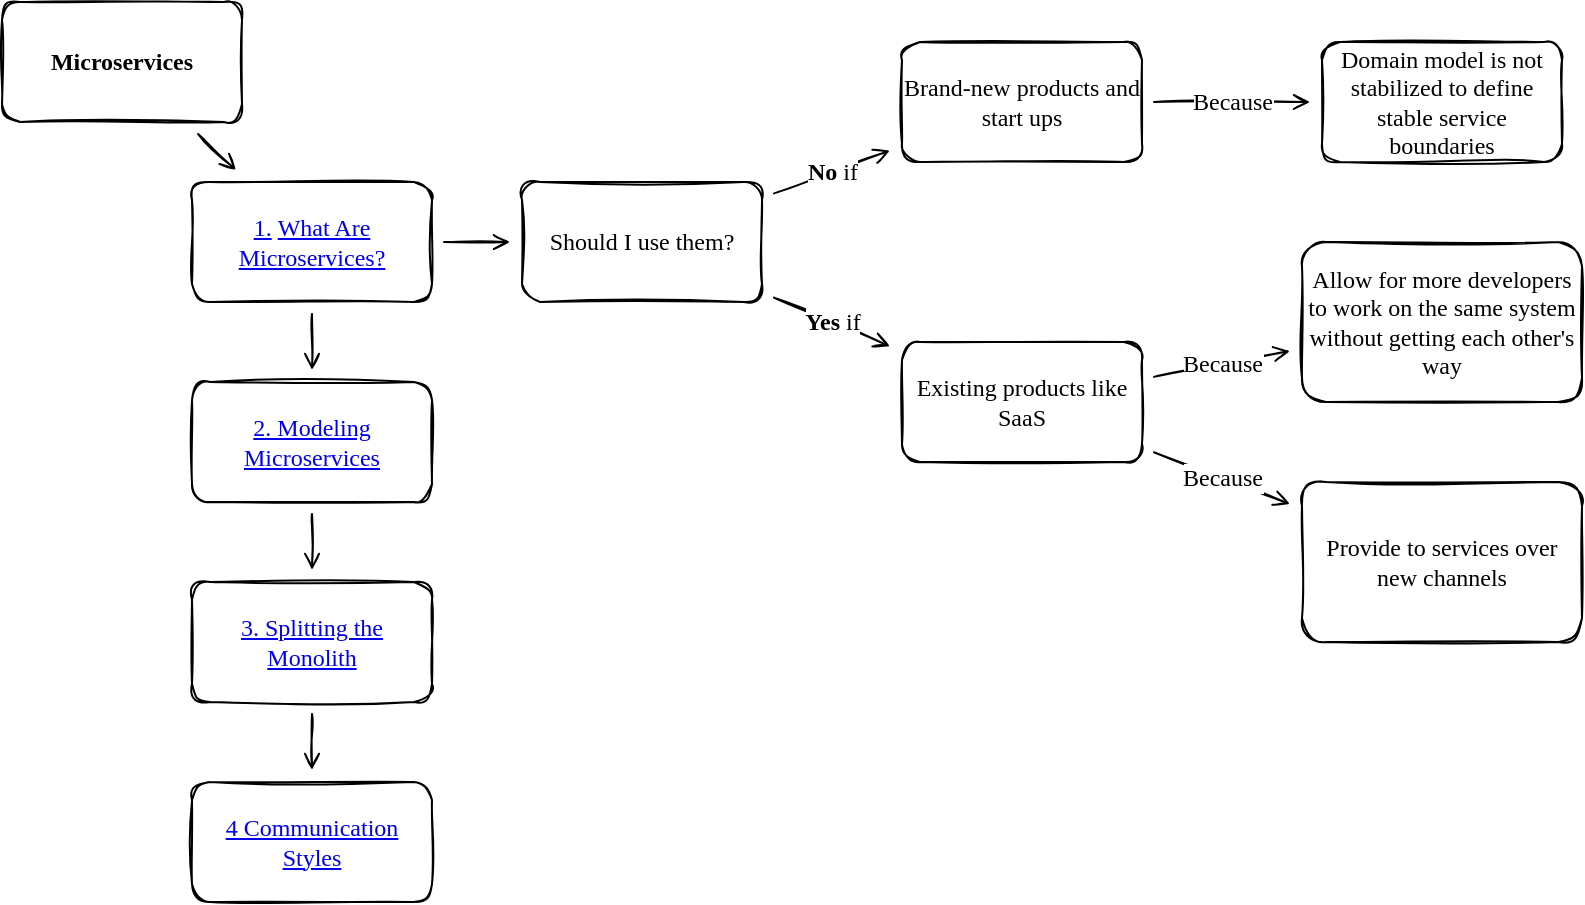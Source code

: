 <mxfile version="20.2.3" type="device" pages="6"><diagram id="-CyxsdIR_kv32mxnBCm7" name="MindMap"><mxGraphModel dx="942" dy="677" grid="1" gridSize="10" guides="1" tooltips="1" connect="1" arrows="1" fold="1" page="1" pageScale="1" pageWidth="850" pageHeight="1100" math="0" shadow="0"><root><mxCell id="0"/><mxCell id="1" parent="0"/><mxCell id="4UTq7UWbENfIUlMjgfQK-3" style="edgeStyle=none;sketch=1;jumpSize=10;orthogonalLoop=1;jettySize=auto;html=1;fontFamily=Comic Sans MS;fontSize=12;endArrow=open;endFill=0;startSize=6;endSize=6;sourcePerimeterSpacing=6;targetPerimeterSpacing=6;" parent="1" source="4UTq7UWbENfIUlMjgfQK-1" target="4UTq7UWbENfIUlMjgfQK-2" edge="1"><mxGeometry relative="1" as="geometry"/></mxCell><mxCell id="4UTq7UWbENfIUlMjgfQK-1" value="Microservices" style="whiteSpace=wrap;html=1;hachureGap=4;fontFamily=Comic Sans MS;fontSize=12;sketch=1;rounded=1;fontStyle=1" parent="1" vertex="1"><mxGeometry x="30" y="160" width="120" height="60" as="geometry"/></mxCell><mxCell id="wc4KI6OKuFOXZSNGJeNA-3" style="edgeStyle=none;sketch=1;jumpSize=10;orthogonalLoop=1;jettySize=auto;html=1;fontFamily=Comic Sans MS;fontSize=20;endArrow=open;endFill=0;startSize=6;endSize=6;sourcePerimeterSpacing=6;targetPerimeterSpacing=6;" parent="1" source="4UTq7UWbENfIUlMjgfQK-2" target="wc4KI6OKuFOXZSNGJeNA-2" edge="1"><mxGeometry relative="1" as="geometry"/></mxCell><mxCell id="wc4KI6OKuFOXZSNGJeNA-4" style="edgeStyle=none;sketch=1;jumpSize=10;orthogonalLoop=1;jettySize=auto;html=1;fontFamily=Comic Sans MS;fontSize=20;endArrow=open;endFill=0;startSize=6;endSize=6;sourcePerimeterSpacing=6;targetPerimeterSpacing=6;" parent="1" source="4UTq7UWbENfIUlMjgfQK-2" target="wc4KI6OKuFOXZSNGJeNA-1" edge="1"><mxGeometry relative="1" as="geometry"/></mxCell><mxCell id="4UTq7UWbENfIUlMjgfQK-2" value="&lt;a href=&quot;data:page/id,m5f6qfyooP-3DUXNlfaz&quot;&gt;1.&lt;/a&gt;&amp;nbsp;&lt;a href=&quot;data:page/id,m5f6qfyooP-3DUXNlfaz&quot;&gt;What Are Microservices?&lt;/a&gt;" style="whiteSpace=wrap;html=1;hachureGap=4;fontFamily=Comic Sans MS;fontSize=12;sketch=1;rounded=1;" parent="1" vertex="1"><mxGeometry x="125" y="250" width="120" height="60" as="geometry"/></mxCell><mxCell id="wc4KI6OKuFOXZSNGJeNA-1" value="&lt;a href=&quot;data:page/id,Yd3uey9nfjWOd4dYeOn4&quot;&gt;2. Modeling Microservices&lt;/a&gt;" style="whiteSpace=wrap;html=1;hachureGap=4;fontFamily=Comic Sans MS;fontSize=12;sketch=1;rounded=1;" parent="1" vertex="1"><mxGeometry x="125" y="350" width="120" height="60" as="geometry"/></mxCell><mxCell id="wc4KI6OKuFOXZSNGJeNA-2" value="Should I use them?" style="whiteSpace=wrap;html=1;hachureGap=4;fontFamily=Comic Sans MS;fontSize=12;sketch=1;rounded=1;" parent="1" vertex="1"><mxGeometry x="290" y="250" width="120" height="60" as="geometry"/></mxCell><mxCell id="wc4KI6OKuFOXZSNGJeNA-9" value="Because" style="edgeStyle=none;sketch=1;jumpSize=10;orthogonalLoop=1;jettySize=auto;html=1;fontFamily=Comic Sans MS;fontSize=12;endArrow=open;endFill=0;startSize=6;endSize=6;sourcePerimeterSpacing=6;targetPerimeterSpacing=6;" parent="1" source="wc4KI6OKuFOXZSNGJeNA-5" target="wc4KI6OKuFOXZSNGJeNA-8" edge="1"><mxGeometry relative="1" as="geometry"/></mxCell><mxCell id="wc4KI6OKuFOXZSNGJeNA-5" value="Brand-new products and start ups" style="whiteSpace=wrap;html=1;hachureGap=4;fontFamily=Comic Sans MS;fontSize=12;sketch=1;rounded=1;" parent="1" vertex="1"><mxGeometry x="480" y="180" width="120" height="60" as="geometry"/></mxCell><mxCell id="wc4KI6OKuFOXZSNGJeNA-6" value="&lt;b&gt;No &lt;/b&gt;if" style="edgeStyle=none;sketch=1;jumpSize=10;orthogonalLoop=1;jettySize=auto;html=1;fontFamily=Comic Sans MS;fontSize=12;endArrow=open;endFill=0;startSize=6;endSize=6;sourcePerimeterSpacing=6;targetPerimeterSpacing=6;" parent="1" source="wc4KI6OKuFOXZSNGJeNA-2" target="wc4KI6OKuFOXZSNGJeNA-5" edge="1"><mxGeometry relative="1" as="geometry"><mxPoint x="261" y="290" as="sourcePoint"/><mxPoint x="294" y="290" as="targetPoint"/></mxGeometry></mxCell><mxCell id="wc4KI6OKuFOXZSNGJeNA-8" value="Domain model is not stabilized to define stable service boundaries" style="whiteSpace=wrap;html=1;hachureGap=4;fontFamily=Comic Sans MS;fontSize=12;sketch=1;rounded=1;" parent="1" vertex="1"><mxGeometry x="690" y="180" width="120" height="60" as="geometry"/></mxCell><mxCell id="wc4KI6OKuFOXZSNGJeNA-10" value="Existing products like SaaS" style="whiteSpace=wrap;html=1;hachureGap=4;fontFamily=Comic Sans MS;fontSize=12;sketch=1;rounded=1;" parent="1" vertex="1"><mxGeometry x="480" y="330" width="120" height="60" as="geometry"/></mxCell><mxCell id="wc4KI6OKuFOXZSNGJeNA-11" value="&lt;b&gt;Yes&amp;nbsp;&lt;/b&gt;if" style="edgeStyle=none;sketch=1;jumpSize=10;orthogonalLoop=1;jettySize=auto;html=1;fontFamily=Comic Sans MS;fontSize=12;endArrow=open;endFill=0;startSize=6;endSize=6;sourcePerimeterSpacing=6;targetPerimeterSpacing=6;" parent="1" source="wc4KI6OKuFOXZSNGJeNA-2" target="wc4KI6OKuFOXZSNGJeNA-10" edge="1"><mxGeometry relative="1" as="geometry"><mxPoint x="426" y="255.263" as="sourcePoint"/><mxPoint x="484" y="224.737" as="targetPoint"/></mxGeometry></mxCell><mxCell id="wc4KI6OKuFOXZSNGJeNA-12" value="Allow for more developers to work on the same system without getting each other's way" style="whiteSpace=wrap;html=1;hachureGap=4;fontFamily=Comic Sans MS;fontSize=12;sketch=1;rounded=1;" parent="1" vertex="1"><mxGeometry x="680" y="280" width="140" height="80" as="geometry"/></mxCell><mxCell id="wc4KI6OKuFOXZSNGJeNA-13" value="Because" style="edgeStyle=none;sketch=1;jumpSize=10;orthogonalLoop=1;jettySize=auto;html=1;fontFamily=Comic Sans MS;fontSize=12;endArrow=open;endFill=0;startSize=6;endSize=6;sourcePerimeterSpacing=6;targetPerimeterSpacing=6;" parent="1" source="wc4KI6OKuFOXZSNGJeNA-10" target="wc4KI6OKuFOXZSNGJeNA-12" edge="1"><mxGeometry relative="1" as="geometry"><mxPoint x="616" y="220" as="sourcePoint"/><mxPoint x="694" y="220" as="targetPoint"/></mxGeometry></mxCell><mxCell id="wc4KI6OKuFOXZSNGJeNA-15" value="Provide to services over new channels" style="whiteSpace=wrap;html=1;hachureGap=4;fontFamily=Comic Sans MS;fontSize=12;sketch=1;rounded=1;" parent="1" vertex="1"><mxGeometry x="680" y="400" width="140" height="80" as="geometry"/></mxCell><mxCell id="wc4KI6OKuFOXZSNGJeNA-16" value="Because" style="edgeStyle=none;sketch=1;jumpSize=10;orthogonalLoop=1;jettySize=auto;html=1;fontFamily=Comic Sans MS;fontSize=12;endArrow=open;endFill=0;startSize=6;endSize=6;sourcePerimeterSpacing=6;targetPerimeterSpacing=6;" parent="1" source="wc4KI6OKuFOXZSNGJeNA-10" target="wc4KI6OKuFOXZSNGJeNA-15" edge="1"><mxGeometry relative="1" as="geometry"><mxPoint x="616" y="357.429" as="sourcePoint"/><mxPoint x="684" y="344.476" as="targetPoint"/></mxGeometry></mxCell><mxCell id="an5hYTZiWoYVdkFuxpih-3" style="edgeStyle=none;shape=connector;rounded=1;sketch=1;jumpSize=10;orthogonalLoop=1;jettySize=auto;html=1;labelBackgroundColor=default;fontFamily=Comic Sans MS;fontSize=20;fontColor=default;endArrow=open;endFill=0;startSize=6;endSize=6;sourcePerimeterSpacing=6;targetPerimeterSpacing=6;strokeColor=default;" parent="1" source="feg7ZQOL9w-0lNa52YCm-1" target="QPvEz1q0mPjSJydqurJ7-1" edge="1"><mxGeometry relative="1" as="geometry"/></mxCell><mxCell id="feg7ZQOL9w-0lNa52YCm-1" value="&lt;a href=&quot;data:page/id,GT3XJOqNgCWXkEgDa_vI&quot;&gt;3. Splitting the Monolith&lt;/a&gt;" style="whiteSpace=wrap;html=1;hachureGap=4;fontFamily=Comic Sans MS;fontSize=12;sketch=1;rounded=1;" parent="1" vertex="1"><mxGeometry x="125" y="450" width="120" height="60" as="geometry"/></mxCell><mxCell id="QPvEz1q0mPjSJydqurJ7-1" value="&lt;a href=&quot;data:page/id,-emlwO8WseOiI5o1sVPK&quot;&gt;4 Communication Styles&lt;/a&gt;" style="whiteSpace=wrap;html=1;hachureGap=4;fontFamily=Comic Sans MS;fontSize=12;sketch=1;rounded=1;" parent="1" vertex="1"><mxGeometry x="125" y="550" width="120" height="60" as="geometry"/></mxCell><mxCell id="an5hYTZiWoYVdkFuxpih-2" style="edgeStyle=none;sketch=1;jumpSize=10;orthogonalLoop=1;jettySize=auto;html=1;fontFamily=Comic Sans MS;fontSize=20;endArrow=open;endFill=0;startSize=6;endSize=6;sourcePerimeterSpacing=6;targetPerimeterSpacing=6;" parent="1" source="wc4KI6OKuFOXZSNGJeNA-1" target="feg7ZQOL9w-0lNa52YCm-1" edge="1"><mxGeometry relative="1" as="geometry"><mxPoint x="195" y="326" as="sourcePoint"/><mxPoint x="195" y="354" as="targetPoint"/></mxGeometry></mxCell></root></mxGraphModel></diagram><diagram id="m5f6qfyooP-3DUXNlfaz" name="1 What Are Microservices?"><mxGraphModel dx="1554" dy="542" grid="1" gridSize="10" guides="1" tooltips="1" connect="1" arrows="1" fold="1" page="0" pageScale="1" pageWidth="850" pageHeight="1100" background="none" math="0" shadow="0"><root><mxCell id="0"/><mxCell id="1" parent="0"/><mxCell id="8c8A2wyxOb4hu5opI_JL-9" style="hachureGap=4;orthogonalLoop=1;jettySize=auto;html=1;fontFamily=Comic Sans MS;fontSize=12;endArrow=open;startSize=8;endSize=8;sourcePerimeterSpacing=8;targetPerimeterSpacing=8;rounded=1;sketch=1;" parent="1" source="8c8A2wyxOb4hu5opI_JL-2" target="8c8A2wyxOb4hu5opI_JL-3" edge="1"><mxGeometry relative="1" as="geometry"/></mxCell><mxCell id="8c8A2wyxOb4hu5opI_JL-2" value="&lt;span style=&quot;font-weight: 400; font-size: 20px;&quot;&gt;&lt;font style=&quot;font-size: 20px;&quot;&gt;Chapter 1 : What Are Microservices?&lt;/font&gt;&lt;/span&gt;" style="whiteSpace=wrap;html=1;hachureGap=4;fontFamily=Comic Sans MS;fontSize=20;sketch=1;rounded=1;fontStyle=1" parent="1" vertex="1"><mxGeometry x="100" y="110" width="435" height="90" as="geometry"/></mxCell><mxCell id="8c8A2wyxOb4hu5opI_JL-3" value="Key Concepts" style="whiteSpace=wrap;html=1;hachureGap=4;fontFamily=Comic Sans MS;fontSize=12;sketch=1;rounded=1;fillColor=#b1ddf0;strokeColor=#10739e;fillStyle=auto;fontStyle=1" parent="1" vertex="1"><mxGeometry x="150" y="290" width="120" height="60" as="geometry"/></mxCell><mxCell id="8c8A2wyxOb4hu5opI_JL-16" style="edgeStyle=orthogonalEdgeStyle;curved=1;rounded=1;sketch=1;hachureGap=4;orthogonalLoop=1;jettySize=auto;html=1;fontFamily=Comic Sans MS;fontSource=https%3A%2F%2Ffonts.googleapis.com%2Fcss%3Ffamily%3DArchitects%2BDaughter;fontSize=12;endArrow=open;startSize=8;endSize=8;sourcePerimeterSpacing=8;targetPerimeterSpacing=8;" parent="1" source="8c8A2wyxOb4hu5opI_JL-4" target="8c8A2wyxOb4hu5opI_JL-12" edge="1"><mxGeometry relative="1" as="geometry"/></mxCell><mxCell id="8c8A2wyxOb4hu5opI_JL-4" value="Independent deployability" style="whiteSpace=wrap;html=1;hachureGap=4;fontFamily=Comic Sans MS;fontSize=12;sketch=1;rounded=1;" parent="1" vertex="1"><mxGeometry x="190" y="360" width="120" height="60" as="geometry"/></mxCell><mxCell id="8c8A2wyxOb4hu5opI_JL-5" value="Modeled around a business domain" style="whiteSpace=wrap;html=1;hachureGap=4;fontFamily=Comic Sans MS;fontSize=12;sketch=1;rounded=1;" parent="1" vertex="1"><mxGeometry x="190" y="430" width="120" height="60" as="geometry"/></mxCell><mxCell id="8c8A2wyxOb4hu5opI_JL-6" value="Owing their own state" style="whiteSpace=wrap;html=1;hachureGap=4;fontFamily=Comic Sans MS;fontSize=12;sketch=1;rounded=1;" parent="1" vertex="1"><mxGeometry x="190" y="500" width="120" height="60" as="geometry"/></mxCell><mxCell id="8c8A2wyxOb4hu5opI_JL-7" value="Size" style="whiteSpace=wrap;html=1;hachureGap=4;fontFamily=Comic Sans MS;fontSize=12;sketch=1;rounded=1;" parent="1" vertex="1"><mxGeometry x="190" y="570" width="120" height="60" as="geometry"/></mxCell><mxCell id="8c8A2wyxOb4hu5opI_JL-8" value="Flexibility" style="whiteSpace=wrap;html=1;hachureGap=4;fontFamily=Comic Sans MS;fontSize=12;sketch=1;rounded=1;" parent="1" vertex="1"><mxGeometry x="190" y="640" width="120" height="60" as="geometry"/></mxCell><mxCell id="8c8A2wyxOb4hu5opI_JL-12" value="No lockstep deployments" style="whiteSpace=wrap;html=1;hachureGap=4;fontFamily=Comic Sans MS;fontSize=12;sketch=1;rounded=1;" parent="1" vertex="1"><mxGeometry x="375" y="360" width="120" height="60" as="geometry"/></mxCell><mxCell id="cy0WkpFIrtRJYtkPbnjU-2" value="No shared database" style="whiteSpace=wrap;html=1;hachureGap=4;fontFamily=Comic Sans MS;fontSize=12;sketch=1;rounded=1;" parent="1" vertex="1"><mxGeometry x="375" y="500" width="120" height="60" as="geometry"/></mxCell><mxCell id="cy0WkpFIrtRJYtkPbnjU-4" style="edgeStyle=orthogonalEdgeStyle;curved=1;rounded=1;sketch=1;hachureGap=4;orthogonalLoop=1;jettySize=auto;html=1;fontFamily=Comic Sans MS;fontSource=https%3A%2F%2Ffonts.googleapis.com%2Fcss%3Ffamily%3DArchitects%2BDaughter;fontSize=12;endArrow=open;startSize=8;endSize=8;sourcePerimeterSpacing=8;targetPerimeterSpacing=8;" parent="1" source="8c8A2wyxOb4hu5opI_JL-6" target="cy0WkpFIrtRJYtkPbnjU-2" edge="1"><mxGeometry relative="1" as="geometry"><mxPoint x="328" y="400" as="sourcePoint"/><mxPoint x="377" y="400" as="targetPoint"/></mxGeometry></mxCell><mxCell id="cy0WkpFIrtRJYtkPbnjU-5" value="Highly contextual, dont worry much" style="whiteSpace=wrap;html=1;hachureGap=4;fontFamily=Comic Sans MS;fontSize=12;sketch=1;rounded=1;" parent="1" vertex="1"><mxGeometry x="375" y="570" width="120" height="60" as="geometry"/></mxCell><mxCell id="cy0WkpFIrtRJYtkPbnjU-6" style="edgeStyle=orthogonalEdgeStyle;curved=1;rounded=1;sketch=1;hachureGap=4;orthogonalLoop=1;jettySize=auto;html=1;fontFamily=Comic Sans MS;fontSource=https%3A%2F%2Ffonts.googleapis.com%2Fcss%3Ffamily%3DArchitects%2BDaughter;fontSize=12;endArrow=open;startSize=8;endSize=8;sourcePerimeterSpacing=8;targetPerimeterSpacing=8;" parent="1" source="8c8A2wyxOb4hu5opI_JL-7" target="cy0WkpFIrtRJYtkPbnjU-5" edge="1"><mxGeometry relative="1" as="geometry"><mxPoint x="328" y="540" as="sourcePoint"/><mxPoint x="377" y="540" as="targetPoint"/></mxGeometry></mxCell><mxCell id="cy0WkpFIrtRJYtkPbnjU-7" value="Keep your options open" style="whiteSpace=wrap;html=1;hachureGap=4;fontFamily=Comic Sans MS;fontSize=12;sketch=1;rounded=1;" parent="1" vertex="1"><mxGeometry x="375" y="640" width="120" height="60" as="geometry"/></mxCell><mxCell id="cy0WkpFIrtRJYtkPbnjU-8" value="Alignement of Architecture and Organization" style="whiteSpace=wrap;html=1;hachureGap=4;fontFamily=Comic Sans MS;fontSize=12;sketch=1;rounded=1;" parent="1" vertex="1"><mxGeometry x="190" y="710" width="120" height="60" as="geometry"/></mxCell><mxCell id="cy0WkpFIrtRJYtkPbnjU-9" style="edgeStyle=orthogonalEdgeStyle;curved=1;rounded=1;sketch=1;hachureGap=4;orthogonalLoop=1;jettySize=auto;html=1;fontFamily=Comic Sans MS;fontSource=https%3A%2F%2Ffonts.googleapis.com%2Fcss%3Ffamily%3DArchitects%2BDaughter;fontSize=12;endArrow=open;startSize=8;endSize=8;sourcePerimeterSpacing=8;targetPerimeterSpacing=8;" parent="1" source="8c8A2wyxOb4hu5opI_JL-8" target="cy0WkpFIrtRJYtkPbnjU-7" edge="1"><mxGeometry relative="1" as="geometry"><mxPoint x="328" y="610" as="sourcePoint"/><mxPoint x="377" y="610" as="targetPoint"/></mxGeometry></mxCell><mxCell id="cy0WkpFIrtRJYtkPbnjU-10" style="edgeStyle=orthogonalEdgeStyle;curved=1;rounded=1;sketch=1;hachureGap=4;orthogonalLoop=1;jettySize=auto;html=1;fontFamily=Comic Sans MS;fontSource=https%3A%2F%2Ffonts.googleapis.com%2Fcss%3Ffamily%3DArchitects%2BDaughter;fontSize=12;endArrow=open;startSize=8;endSize=8;sourcePerimeterSpacing=8;targetPerimeterSpacing=8;" parent="1" source="cy0WkpFIrtRJYtkPbnjU-8" target="cy0WkpFIrtRJYtkPbnjU-13" edge="1"><mxGeometry relative="1" as="geometry"><mxPoint x="328" y="680" as="sourcePoint"/><mxPoint x="377" y="680" as="targetPoint"/></mxGeometry></mxCell><mxCell id="cy0WkpFIrtRJYtkPbnjU-11" value="Adopt microservices incrementally like turning a dial" style="whiteSpace=wrap;html=1;hachureGap=4;fontFamily=Comic Sans MS;fontSize=12;sketch=1;rounded=1;" parent="1" vertex="1"><mxGeometry x="540" y="640" width="120" height="60" as="geometry"/></mxCell><mxCell id="cy0WkpFIrtRJYtkPbnjU-13" value="Teams in organization aligned with architecture" style="whiteSpace=wrap;html=1;hachureGap=4;fontFamily=Comic Sans MS;fontSize=12;sketch=1;rounded=1;" parent="1" vertex="1"><mxGeometry x="375" y="710" width="120" height="60" as="geometry"/></mxCell><mxCell id="cy0WkpFIrtRJYtkPbnjU-14" value="Monolith" style="whiteSpace=wrap;html=1;hachureGap=4;fontFamily=Comic Sans MS;fontSize=12;sketch=1;rounded=1;fontStyle=1;direction=west;" parent="1" vertex="1"><mxGeometry x="670" y="300" width="120" height="60" as="geometry"/></mxCell><mxCell id="cy0WkpFIrtRJYtkPbnjU-15" style="hachureGap=4;orthogonalLoop=1;jettySize=auto;html=1;fontFamily=Comic Sans MS;fontSize=12;endArrow=open;startSize=8;endSize=8;sourcePerimeterSpacing=8;targetPerimeterSpacing=8;rounded=1;sketch=1;" parent="1" source="8c8A2wyxOb4hu5opI_JL-2" target="cy0WkpFIrtRJYtkPbnjU-14" edge="1"><mxGeometry relative="1" as="geometry"><mxPoint x="422" y="340" as="sourcePoint"/><mxPoint x="210" y="432" as="targetPoint"/></mxGeometry></mxCell><mxCell id="cy0WkpFIrtRJYtkPbnjU-21" style="edgeStyle=orthogonalEdgeStyle;curved=1;rounded=1;sketch=1;hachureGap=4;orthogonalLoop=1;jettySize=auto;html=1;fontFamily=Comic Sans MS;fontSource=https%3A%2F%2Ffonts.googleapis.com%2Fcss%3Ffamily%3DArchitects%2BDaughter;fontSize=12;endArrow=open;startSize=8;endSize=8;sourcePerimeterSpacing=8;targetPerimeterSpacing=8;" parent="1" source="cy0WkpFIrtRJYtkPbnjU-7" target="cy0WkpFIrtRJYtkPbnjU-11" edge="1"><mxGeometry relative="1" as="geometry"><mxPoint x="328" y="680" as="sourcePoint"/><mxPoint x="377.0" y="680" as="targetPoint"/></mxGeometry></mxCell><mxCell id="cy0WkpFIrtRJYtkPbnjU-22" value="Single Process&lt;br&gt;&amp;lt;type&amp;gt;" style="whiteSpace=wrap;html=1;hachureGap=4;fontFamily=Comic Sans MS;fontSize=12;sketch=1;rounded=1;fillColor=#b1ddf0;strokeColor=#10739e;direction=west;" parent="1" vertex="1"><mxGeometry x="870" y="205" width="120" height="60" as="geometry"/></mxCell><mxCell id="cy0WkpFIrtRJYtkPbnjU-23" value="Modular&lt;br&gt;&amp;lt;type&amp;gt;" style="whiteSpace=wrap;html=1;hachureGap=4;fontFamily=Comic Sans MS;fontSize=12;sketch=1;rounded=1;fillColor=#b0e3e6;strokeColor=#0e8088;direction=west;" parent="1" vertex="1"><mxGeometry x="870" y="305" width="120" height="60" as="geometry"/></mxCell><mxCell id="cy0WkpFIrtRJYtkPbnjU-24" style="rounded=1;sketch=1;hachureGap=4;orthogonalLoop=1;jettySize=auto;html=1;fontFamily=Comic Sans MS;fontSource=https%3A%2F%2Ffonts.googleapis.com%2Fcss%3Ffamily%3DArchitects%2BDaughter;fontSize=12;endArrow=open;startSize=8;endSize=8;sourcePerimeterSpacing=8;targetPerimeterSpacing=8;" parent="1" source="cy0WkpFIrtRJYtkPbnjU-14" target="cy0WkpFIrtRJYtkPbnjU-22" edge="1"><mxGeometry relative="1" as="geometry"><mxPoint x="1118" y="540" as="sourcePoint"/><mxPoint x="1167" y="540" as="targetPoint"/></mxGeometry></mxCell><mxCell id="cy0WkpFIrtRJYtkPbnjU-25" style="rounded=1;sketch=1;hachureGap=4;orthogonalLoop=1;jettySize=auto;html=1;fontFamily=Comic Sans MS;fontSource=https%3A%2F%2Ffonts.googleapis.com%2Fcss%3Ffamily%3DArchitects%2BDaughter;fontSize=12;endArrow=open;startSize=8;endSize=8;sourcePerimeterSpacing=8;targetPerimeterSpacing=8;" parent="1" source="cy0WkpFIrtRJYtkPbnjU-14" target="cy0WkpFIrtRJYtkPbnjU-23" edge="1"><mxGeometry relative="1" as="geometry"><mxPoint x="1118" y="540" as="sourcePoint"/><mxPoint x="1167" y="540" as="targetPoint"/></mxGeometry></mxCell><mxCell id="cy0WkpFIrtRJYtkPbnjU-26" value="Effective for smaller orgs" style="whiteSpace=wrap;html=1;hachureGap=4;fontFamily=Comic Sans MS;fontSize=12;sketch=1;rounded=1;direction=west;" parent="1" vertex="1"><mxGeometry x="1050" y="205" width="120" height="60" as="geometry"/></mxCell><mxCell id="cy0WkpFIrtRJYtkPbnjU-27" value="Excellent for many orgs" style="whiteSpace=wrap;html=1;hachureGap=4;fontFamily=Comic Sans MS;fontSize=12;sketch=1;rounded=1;direction=west;" parent="1" vertex="1"><mxGeometry x="1050" y="305" width="120" height="60" as="geometry"/></mxCell><mxCell id="cy0WkpFIrtRJYtkPbnjU-28" style="edgeStyle=orthogonalEdgeStyle;curved=1;rounded=1;sketch=1;hachureGap=4;orthogonalLoop=1;jettySize=auto;html=1;fontFamily=Comic Sans MS;fontSource=https%3A%2F%2Ffonts.googleapis.com%2Fcss%3Ffamily%3DArchitects%2BDaughter;fontSize=12;endArrow=open;startSize=8;endSize=8;sourcePerimeterSpacing=8;targetPerimeterSpacing=8;" parent="1" source="cy0WkpFIrtRJYtkPbnjU-22" target="cy0WkpFIrtRJYtkPbnjU-26" edge="1"><mxGeometry relative="1" as="geometry"><mxPoint x="1522" y="330.043" as="sourcePoint"/><mxPoint x="1448" y="270.043" as="targetPoint"/></mxGeometry></mxCell><mxCell id="cy0WkpFIrtRJYtkPbnjU-29" style="edgeStyle=orthogonalEdgeStyle;curved=1;rounded=1;sketch=1;hachureGap=4;orthogonalLoop=1;jettySize=auto;html=1;fontFamily=Comic Sans MS;fontSource=https%3A%2F%2Ffonts.googleapis.com%2Fcss%3Ffamily%3DArchitects%2BDaughter;fontSize=12;endArrow=open;startSize=8;endSize=8;sourcePerimeterSpacing=8;targetPerimeterSpacing=8;" parent="1" source="cy0WkpFIrtRJYtkPbnjU-23" target="cy0WkpFIrtRJYtkPbnjU-27" edge="1"><mxGeometry relative="1" as="geometry"><mxPoint x="1312" y="270" as="sourcePoint"/><mxPoint x="1288" y="270" as="targetPoint"/></mxGeometry></mxCell><mxCell id="cy0WkpFIrtRJYtkPbnjU-30" value="Distributed&lt;br&gt;&amp;lt;type&amp;gt;" style="whiteSpace=wrap;html=1;hachureGap=4;fontFamily=Comic Sans MS;fontSize=12;sketch=1;rounded=1;fillColor=#fad9d5;strokeColor=#ae4132;fillStyle=auto;direction=west;" parent="1" vertex="1"><mxGeometry x="870" y="395" width="120" height="60" as="geometry"/></mxCell><mxCell id="cy0WkpFIrtRJYtkPbnjU-32" value="No distributed system challenges" style="whiteSpace=wrap;html=1;hachureGap=4;fontFamily=Comic Sans MS;fontSize=12;sketch=1;rounded=1;direction=west;" parent="1" vertex="1"><mxGeometry x="1230" y="280" width="120" height="60" as="geometry"/></mxCell><mxCell id="cy0WkpFIrtRJYtkPbnjU-33" value="Allow for high degree of parallel work" style="whiteSpace=wrap;html=1;hachureGap=4;fontFamily=Comic Sans MS;fontSize=12;sketch=1;rounded=1;direction=west;" parent="1" vertex="1"><mxGeometry x="1230" y="350" width="120" height="60" as="geometry"/></mxCell><mxCell id="cy0WkpFIrtRJYtkPbnjU-35" style="rounded=1;sketch=1;hachureGap=4;orthogonalLoop=1;jettySize=auto;html=1;fontFamily=Comic Sans MS;fontSource=https%3A%2F%2Ffonts.googleapis.com%2Fcss%3Ffamily%3DArchitects%2BDaughter;fontSize=12;endArrow=open;startSize=8;endSize=8;sourcePerimeterSpacing=8;targetPerimeterSpacing=8;" parent="1" source="cy0WkpFIrtRJYtkPbnjU-27" target="cy0WkpFIrtRJYtkPbnjU-32" edge="1"><mxGeometry relative="1" as="geometry"><mxPoint x="1212" y="345" as="sourcePoint"/><mxPoint x="1188" y="345" as="targetPoint"/></mxGeometry></mxCell><mxCell id="cy0WkpFIrtRJYtkPbnjU-36" style="rounded=1;sketch=1;hachureGap=4;orthogonalLoop=1;jettySize=auto;html=1;fontFamily=Comic Sans MS;fontSource=https%3A%2F%2Ffonts.googleapis.com%2Fcss%3Ffamily%3DArchitects%2BDaughter;fontSize=12;endArrow=open;startSize=8;endSize=8;sourcePerimeterSpacing=8;targetPerimeterSpacing=8;" parent="1" source="cy0WkpFIrtRJYtkPbnjU-27" target="cy0WkpFIrtRJYtkPbnjU-33" edge="1"><mxGeometry relative="1" as="geometry"><mxPoint x="1052" y="345.043" as="sourcePoint"/><mxPoint x="1010" y="315" as="targetPoint"/></mxGeometry></mxCell><mxCell id="cy0WkpFIrtRJYtkPbnjU-37" style="rounded=1;sketch=1;hachureGap=4;orthogonalLoop=1;jettySize=auto;html=1;fontFamily=Comic Sans MS;fontSource=https%3A%2F%2Ffonts.googleapis.com%2Fcss%3Ffamily%3DArchitects%2BDaughter;fontSize=12;endArrow=open;startSize=8;endSize=8;sourcePerimeterSpacing=8;targetPerimeterSpacing=8;" parent="1" source="cy0WkpFIrtRJYtkPbnjU-14" target="cy0WkpFIrtRJYtkPbnjU-30" edge="1"><mxGeometry relative="1" as="geometry"><mxPoint x="792" y="352.952" as="sourcePoint"/><mxPoint x="718" y="367.048" as="targetPoint"/></mxGeometry></mxCell><mxCell id="cy0WkpFIrtRJYtkPbnjU-38" value="Distributed services that have to be deployed together" style="whiteSpace=wrap;html=1;hachureGap=4;fontFamily=Comic Sans MS;fontSize=12;sketch=1;rounded=1;direction=west;" parent="1" vertex="1"><mxGeometry x="1050" y="395" width="120" height="60" as="geometry"/></mxCell><mxCell id="cy0WkpFIrtRJYtkPbnjU-39" value="When all functionality in a system must be deployed together" style="whiteSpace=wrap;html=1;hachureGap=4;fontFamily=Comic Sans MS;fontSize=12;sketch=1;rounded=1;fillColor=#fad7ac;strokeColor=#b46504;direction=west;" parent="1" vertex="1"><mxGeometry x="670" y="410" width="120" height="70" as="geometry"/></mxCell><mxCell id="cy0WkpFIrtRJYtkPbnjU-40" style="rounded=1;sketch=1;hachureGap=4;orthogonalLoop=1;jettySize=auto;html=1;fontFamily=Comic Sans MS;fontSource=https%3A%2F%2Ffonts.googleapis.com%2Fcss%3Ffamily%3DArchitects%2BDaughter;fontSize=12;endArrow=open;startSize=8;endSize=8;sourcePerimeterSpacing=8;targetPerimeterSpacing=8;" parent="1" source="cy0WkpFIrtRJYtkPbnjU-14" target="cy0WkpFIrtRJYtkPbnjU-39" edge="1"><mxGeometry relative="1" as="geometry"><mxPoint x="798.615" y="378.0" as="sourcePoint"/><mxPoint x="711.385" y="432" as="targetPoint"/></mxGeometry></mxCell><mxCell id="cy0WkpFIrtRJYtkPbnjU-41" style="rounded=1;sketch=1;hachureGap=4;orthogonalLoop=1;jettySize=auto;html=1;fontFamily=Comic Sans MS;fontSource=https%3A%2F%2Ffonts.googleapis.com%2Fcss%3Ffamily%3DArchitects%2BDaughter;fontSize=12;endArrow=open;startSize=8;endSize=8;sourcePerimeterSpacing=8;targetPerimeterSpacing=8;" parent="1" source="cy0WkpFIrtRJYtkPbnjU-30" target="cy0WkpFIrtRJYtkPbnjU-38" edge="1"><mxGeometry relative="1" as="geometry"><mxPoint x="1528.615" y="368.0" as="sourcePoint"/><mxPoint x="1441.385" y="422" as="targetPoint"/></mxGeometry></mxCell><mxCell id="BOQbZg_xBZOf8zEPFLRS-1" value="Advanteges" style="whiteSpace=wrap;html=1;hachureGap=4;fontFamily=Comic Sans MS;fontSize=12;sketch=1;rounded=1;direction=west;" parent="1" vertex="1"><mxGeometry x="830" y="490" width="120" height="60" as="geometry"/></mxCell><mxCell id="BOQbZg_xBZOf8zEPFLRS-2" style="rounded=1;sketch=1;hachureGap=4;orthogonalLoop=1;jettySize=auto;html=1;fontFamily=Comic Sans MS;fontSource=https%3A%2F%2Ffonts.googleapis.com%2Fcss%3Ffamily%3DArchitects%2BDaughter;fontSize=12;endArrow=open;startSize=8;endSize=8;sourcePerimeterSpacing=8;targetPerimeterSpacing=8;" parent="1" source="cy0WkpFIrtRJYtkPbnjU-14" target="BOQbZg_xBZOf8zEPFLRS-1" edge="1"><mxGeometry relative="1" as="geometry"><mxPoint x="798.615" y="378.0" as="sourcePoint"/><mxPoint x="711.385" y="432" as="targetPoint"/></mxGeometry></mxCell><mxCell id="BOQbZg_xBZOf8zEPFLRS-3" value="Deployability: relativly simple to deploy" style="whiteSpace=wrap;html=1;hachureGap=4;fontFamily=Comic Sans MS;fontSize=12;sketch=1;rounded=1;direction=west;" parent="1" vertex="1"><mxGeometry x="850" y="560" width="120" height="60" as="geometry"/></mxCell><mxCell id="BOQbZg_xBZOf8zEPFLRS-4" value="Code reuse:&lt;br&gt;&amp;nbsp;all the code is there; just use it&amp;nbsp;" style="whiteSpace=wrap;html=1;hachureGap=4;fontFamily=Comic Sans MS;fontSize=12;sketch=1;rounded=1;direction=west;" parent="1" vertex="1"><mxGeometry x="850" y="630" width="120" height="60" as="geometry"/></mxCell><mxCell id="BOQbZg_xBZOf8zEPFLRS-5" value="Advanteges" style="whiteSpace=wrap;html=1;hachureGap=4;fontFamily=Comic Sans MS;fontSize=12;sketch=1;rounded=1;fillColor=#b0e3e6;strokeColor=#0e8088;fillStyle=auto;fontStyle=1" parent="1" vertex="1"><mxGeometry x="-40" y="340" width="120" height="60" as="geometry"/></mxCell><mxCell id="BOQbZg_xBZOf8zEPFLRS-6" style="hachureGap=4;orthogonalLoop=1;jettySize=auto;html=1;fontFamily=Comic Sans MS;fontSize=12;endArrow=open;startSize=8;endSize=8;sourcePerimeterSpacing=8;targetPerimeterSpacing=8;rounded=1;sketch=1;" parent="1" source="8c8A2wyxOb4hu5opI_JL-2" target="BOQbZg_xBZOf8zEPFLRS-5" edge="1"><mxGeometry relative="1" as="geometry"><mxPoint x="465.412" y="378" as="sourcePoint"/><mxPoint x="404.588" y="472.0" as="targetPoint"/></mxGeometry></mxCell><mxCell id="BOQbZg_xBZOf8zEPFLRS-7" value="Technology Heterogeneity" style="whiteSpace=wrap;html=1;hachureGap=4;fontFamily=Comic Sans MS;fontSize=12;sketch=1;rounded=1;" parent="1" vertex="1"><mxGeometry y="410" width="120" height="60" as="geometry"/></mxCell><mxCell id="BOQbZg_xBZOf8zEPFLRS-8" value="Robustness" style="whiteSpace=wrap;html=1;hachureGap=4;fontFamily=Comic Sans MS;fontSize=12;sketch=1;rounded=1;" parent="1" vertex="1"><mxGeometry y="480" width="120" height="60" as="geometry"/></mxCell><mxCell id="BOQbZg_xBZOf8zEPFLRS-11" value="Ease of Deployment" style="whiteSpace=wrap;html=1;hachureGap=4;fontFamily=Comic Sans MS;fontSize=12;sketch=1;rounded=1;" parent="1" vertex="1"><mxGeometry y="620" width="120" height="60" as="geometry"/></mxCell><mxCell id="BOQbZg_xBZOf8zEPFLRS-12" value="Organizational Aligment" style="whiteSpace=wrap;html=1;hachureGap=4;fontFamily=Comic Sans MS;fontSize=12;sketch=1;rounded=1;" parent="1" vertex="1"><mxGeometry y="690" width="120" height="60" as="geometry"/></mxCell><mxCell id="BOQbZg_xBZOf8zEPFLRS-13" style="rounded=1;sketch=1;hachureGap=4;orthogonalLoop=1;jettySize=auto;html=1;fontFamily=Comic Sans MS;fontSize=12;endArrow=open;startSize=8;endSize=8;sourcePerimeterSpacing=8;targetPerimeterSpacing=8;dashed=1;" parent="1" source="BOQbZg_xBZOf8zEPFLRS-8" target="8c8A2wyxOb4hu5opI_JL-7" edge="1"><mxGeometry relative="1" as="geometry"><mxPoint x="128" y="587.158" as="sourcePoint"/><mxPoint x="562.0" y="314.919" as="targetPoint"/></mxGeometry></mxCell><mxCell id="BOQbZg_xBZOf8zEPFLRS-14" style="rounded=1;sketch=1;hachureGap=4;orthogonalLoop=1;jettySize=auto;html=1;fontFamily=Comic Sans MS;fontSize=12;endArrow=open;startSize=8;endSize=8;sourcePerimeterSpacing=8;targetPerimeterSpacing=8;dashed=1;" parent="1" source="BOQbZg_xBZOf8zEPFLRS-8" target="8c8A2wyxOb4hu5opI_JL-6" edge="1"><mxGeometry relative="1" as="geometry"><mxPoint x="128" y="562.105" as="sourcePoint"/><mxPoint x="192.0" y="602.842" as="targetPoint"/></mxGeometry></mxCell><mxCell id="BOQbZg_xBZOf8zEPFLRS-15" style="rounded=1;sketch=1;hachureGap=4;orthogonalLoop=1;jettySize=auto;html=1;fontFamily=Comic Sans MS;fontSize=12;endArrow=open;startSize=8;endSize=8;sourcePerimeterSpacing=8;targetPerimeterSpacing=8;dashed=1;" parent="1" source="BOQbZg_xBZOf8zEPFLRS-11" target="8c8A2wyxOb4hu5opI_JL-8" edge="1"><mxGeometry relative="1" as="geometry"><mxPoint x="138" y="552.211" as="sourcePoint"/><mxPoint x="192.0" y="577.789" as="targetPoint"/></mxGeometry></mxCell><mxCell id="BOQbZg_xBZOf8zEPFLRS-16" style="rounded=1;sketch=1;hachureGap=4;orthogonalLoop=1;jettySize=auto;html=1;fontFamily=Comic Sans MS;fontSize=12;endArrow=open;startSize=8;endSize=8;sourcePerimeterSpacing=8;targetPerimeterSpacing=8;dashed=1;" parent="1" source="BOQbZg_xBZOf8zEPFLRS-12" target="cy0WkpFIrtRJYtkPbnjU-8" edge="1"><mxGeometry relative="1" as="geometry"><mxPoint x="138" y="667.158" as="sourcePoint"/><mxPoint x="192.0" y="672.842" as="targetPoint"/></mxGeometry></mxCell><mxCell id="BOQbZg_xBZOf8zEPFLRS-18" value="Scaling" style="whiteSpace=wrap;html=1;hachureGap=4;fontFamily=Comic Sans MS;fontSize=12;sketch=1;rounded=1;" parent="1" vertex="1"><mxGeometry y="550" width="120" height="60" as="geometry"/></mxCell><mxCell id="BOQbZg_xBZOf8zEPFLRS-19" style="rounded=1;sketch=1;hachureGap=4;orthogonalLoop=1;jettySize=auto;html=1;fontFamily=Comic Sans MS;fontSize=12;endArrow=open;startSize=8;endSize=8;sourcePerimeterSpacing=8;targetPerimeterSpacing=8;dashed=1;" parent="1" source="BOQbZg_xBZOf8zEPFLRS-18" target="8c8A2wyxOb4hu5opI_JL-7" edge="1"><mxGeometry relative="1" as="geometry"><mxPoint x="138" y="667.158" as="sourcePoint"/><mxPoint x="192" y="672.842" as="targetPoint"/></mxGeometry></mxCell><mxCell id="BOQbZg_xBZOf8zEPFLRS-20" style="rounded=1;sketch=1;hachureGap=4;orthogonalLoop=1;jettySize=auto;html=1;fontFamily=Comic Sans MS;fontSize=12;endArrow=open;startSize=8;endSize=8;sourcePerimeterSpacing=8;targetPerimeterSpacing=8;dashed=1;" parent="1" source="BOQbZg_xBZOf8zEPFLRS-18" target="8c8A2wyxOb4hu5opI_JL-8" edge="1"><mxGeometry relative="1" as="geometry"><mxPoint x="138" y="597.158" as="sourcePoint"/><mxPoint x="192" y="602.842" as="targetPoint"/></mxGeometry></mxCell><mxCell id="BOQbZg_xBZOf8zEPFLRS-21" value="Pain Points" style="whiteSpace=wrap;html=1;hachureGap=4;fontFamily=Comic Sans MS;fontSize=12;sketch=1;rounded=1;fillColor=#fad9d5;strokeColor=#ae4132;fillStyle=auto;fontStyle=1" parent="1" vertex="1"><mxGeometry x="-440" y="450" width="120" height="60" as="geometry"/></mxCell><mxCell id="BOQbZg_xBZOf8zEPFLRS-24" value="Developer Expreience" style="whiteSpace=wrap;html=1;hachureGap=4;fontFamily=Comic Sans MS;fontSize=12;sketch=1;rounded=1;" parent="1" vertex="1"><mxGeometry x="-400" y="520" width="120" height="60" as="geometry"/></mxCell><mxCell id="BOQbZg_xBZOf8zEPFLRS-25" value="Can't run the entire system on one machine" style="whiteSpace=wrap;html=1;hachureGap=4;fontFamily=Comic Sans MS;fontSize=12;sketch=1;rounded=1;" parent="1" vertex="1"><mxGeometry x="-220" y="520" width="120" height="60" as="geometry"/></mxCell><mxCell id="BOQbZg_xBZOf8zEPFLRS-27" style="edgeStyle=orthogonalEdgeStyle;curved=1;rounded=1;sketch=1;hachureGap=4;orthogonalLoop=1;jettySize=auto;html=1;fontFamily=Comic Sans MS;fontSource=https%3A%2F%2Ffonts.googleapis.com%2Fcss%3Ffamily%3DArchitects%2BDaughter;fontSize=12;endArrow=open;startSize=8;endSize=8;sourcePerimeterSpacing=8;targetPerimeterSpacing=8;" parent="1" source="BOQbZg_xBZOf8zEPFLRS-24" target="BOQbZg_xBZOf8zEPFLRS-25" edge="1"><mxGeometry relative="1" as="geometry"><mxPoint x="-72.0" y="430" as="sourcePoint"/><mxPoint x="-23.0" y="430" as="targetPoint"/></mxGeometry></mxCell><mxCell id="BOQbZg_xBZOf8zEPFLRS-28" value="Technology &lt;br&gt;Overload" style="whiteSpace=wrap;html=1;hachureGap=4;fontFamily=Comic Sans MS;fontSize=12;sketch=1;rounded=1;" parent="1" vertex="1"><mxGeometry x="-400" y="590" width="120" height="60" as="geometry"/></mxCell><mxCell id="BOQbZg_xBZOf8zEPFLRS-29" value="Weight and complexity of new technologies" style="whiteSpace=wrap;html=1;hachureGap=4;fontFamily=Comic Sans MS;fontSize=12;sketch=1;rounded=1;" parent="1" vertex="1"><mxGeometry x="-220" y="590" width="120" height="60" as="geometry"/></mxCell><mxCell id="BOQbZg_xBZOf8zEPFLRS-30" style="edgeStyle=orthogonalEdgeStyle;curved=1;rounded=1;sketch=1;hachureGap=4;orthogonalLoop=1;jettySize=auto;html=1;fontFamily=Comic Sans MS;fontSource=https%3A%2F%2Ffonts.googleapis.com%2Fcss%3Ffamily%3DArchitects%2BDaughter;fontSize=12;endArrow=open;startSize=8;endSize=8;sourcePerimeterSpacing=8;targetPerimeterSpacing=8;" parent="1" source="BOQbZg_xBZOf8zEPFLRS-28" target="BOQbZg_xBZOf8zEPFLRS-29" edge="1"><mxGeometry relative="1" as="geometry"><mxPoint x="-262" y="560" as="sourcePoint"/><mxPoint x="-218.0" y="560" as="targetPoint"/></mxGeometry></mxCell><mxCell id="BOQbZg_xBZOf8zEPFLRS-31" value="Cost" style="whiteSpace=wrap;html=1;hachureGap=4;fontFamily=Comic Sans MS;fontSize=12;sketch=1;rounded=1;" parent="1" vertex="1"><mxGeometry x="-400" y="660" width="120" height="60" as="geometry"/></mxCell><mxCell id="BOQbZg_xBZOf8zEPFLRS-32" value="Can drive more profit, but not to reduce costs&amp;nbsp;" style="whiteSpace=wrap;html=1;hachureGap=4;fontFamily=Comic Sans MS;fontSize=12;sketch=1;rounded=1;" parent="1" vertex="1"><mxGeometry x="-220" y="660" width="120" height="60" as="geometry"/></mxCell><mxCell id="BOQbZg_xBZOf8zEPFLRS-33" style="edgeStyle=orthogonalEdgeStyle;curved=1;rounded=1;sketch=1;hachureGap=4;orthogonalLoop=1;jettySize=auto;html=1;fontFamily=Comic Sans MS;fontSource=https%3A%2F%2Ffonts.googleapis.com%2Fcss%3Ffamily%3DArchitects%2BDaughter;fontSize=12;endArrow=open;startSize=8;endSize=8;sourcePerimeterSpacing=8;targetPerimeterSpacing=8;" parent="1" source="BOQbZg_xBZOf8zEPFLRS-31" target="BOQbZg_xBZOf8zEPFLRS-32" edge="1"><mxGeometry relative="1" as="geometry"><mxPoint x="-262" y="630" as="sourcePoint"/><mxPoint x="-218.0" y="630" as="targetPoint"/></mxGeometry></mxCell><mxCell id="BOQbZg_xBZOf8zEPFLRS-35" value="Reporting" style="whiteSpace=wrap;html=1;hachureGap=4;fontFamily=Comic Sans MS;fontSize=12;sketch=1;rounded=1;" parent="1" vertex="1"><mxGeometry x="-400" y="730" width="120" height="60" as="geometry"/></mxCell><mxCell id="BOQbZg_xBZOf8zEPFLRS-36" value="Complexreporting logic as data is distributed" style="whiteSpace=wrap;html=1;hachureGap=4;fontFamily=Comic Sans MS;fontSize=12;sketch=1;rounded=1;" parent="1" vertex="1"><mxGeometry x="-220" y="730" width="120" height="60" as="geometry"/></mxCell><mxCell id="BOQbZg_xBZOf8zEPFLRS-37" style="edgeStyle=orthogonalEdgeStyle;curved=1;rounded=1;sketch=1;hachureGap=4;orthogonalLoop=1;jettySize=auto;html=1;fontFamily=Comic Sans MS;fontSource=https%3A%2F%2Ffonts.googleapis.com%2Fcss%3Ffamily%3DArchitects%2BDaughter;fontSize=12;endArrow=open;startSize=8;endSize=8;sourcePerimeterSpacing=8;targetPerimeterSpacing=8;" parent="1" source="BOQbZg_xBZOf8zEPFLRS-35" target="BOQbZg_xBZOf8zEPFLRS-36" edge="1"><mxGeometry relative="1" as="geometry"><mxPoint x="-262" y="700" as="sourcePoint"/><mxPoint x="-218.0" y="700" as="targetPoint"/></mxGeometry></mxCell><mxCell id="BOQbZg_xBZOf8zEPFLRS-38" value="Monitoring and Troubleshooting" style="whiteSpace=wrap;html=1;hachureGap=4;fontFamily=Comic Sans MS;fontSize=12;sketch=1;rounded=1;" parent="1" vertex="1"><mxGeometry x="-400" y="800" width="120" height="60" as="geometry"/></mxCell><mxCell id="BOQbZg_xBZOf8zEPFLRS-39" value="Security" style="whiteSpace=wrap;html=1;hachureGap=4;fontFamily=Comic Sans MS;fontSize=12;sketch=1;rounded=1;" parent="1" vertex="1"><mxGeometry x="-400" y="870" width="120" height="60" as="geometry"/></mxCell><mxCell id="BOQbZg_xBZOf8zEPFLRS-40" value="Testing" style="whiteSpace=wrap;html=1;hachureGap=4;fontFamily=Comic Sans MS;fontSize=12;sketch=1;rounded=1;" parent="1" vertex="1"><mxGeometry x="-400" y="940" width="120" height="60" as="geometry"/></mxCell><mxCell id="BOQbZg_xBZOf8zEPFLRS-42" value="Latency" style="whiteSpace=wrap;html=1;hachureGap=4;fontFamily=Comic Sans MS;fontSize=12;sketch=1;rounded=1;" parent="1" vertex="1"><mxGeometry x="-400" y="1010" width="120" height="60" as="geometry"/></mxCell><mxCell id="BOQbZg_xBZOf8zEPFLRS-43" value="Data Consistency" style="whiteSpace=wrap;html=1;hachureGap=4;fontFamily=Comic Sans MS;fontSize=12;sketch=1;rounded=1;" parent="1" vertex="1"><mxGeometry x="-400" y="1080" width="120" height="60" as="geometry"/></mxCell><mxCell id="BOQbZg_xBZOf8zEPFLRS-44" value="Developer Expreience" style="whiteSpace=wrap;html=1;hachureGap=4;fontFamily=Comic Sans MS;fontSize=12;sketch=1;rounded=1;" parent="1" vertex="1"><mxGeometry x="-400" y="520" width="120" height="60" as="geometry"/></mxCell><mxCell id="BOQbZg_xBZOf8zEPFLRS-45" value="Technology &lt;br&gt;Overload" style="whiteSpace=wrap;html=1;hachureGap=4;fontFamily=Comic Sans MS;fontSize=12;sketch=1;rounded=1;" parent="1" vertex="1"><mxGeometry x="-400" y="590" width="120" height="60" as="geometry"/></mxCell><mxCell id="BOQbZg_xBZOf8zEPFLRS-46" value="Cost" style="whiteSpace=wrap;html=1;hachureGap=4;fontFamily=Comic Sans MS;fontSize=12;sketch=1;rounded=1;" parent="1" vertex="1"><mxGeometry x="-400" y="660" width="120" height="60" as="geometry"/></mxCell><mxCell id="BOQbZg_xBZOf8zEPFLRS-47" value="Reporting" style="whiteSpace=wrap;html=1;hachureGap=4;fontFamily=Comic Sans MS;fontSize=12;sketch=1;rounded=1;" parent="1" vertex="1"><mxGeometry x="-400" y="730" width="120" height="60" as="geometry"/></mxCell><mxCell id="BOQbZg_xBZOf8zEPFLRS-48" value="Monitoring and Troubleshooting" style="whiteSpace=wrap;html=1;hachureGap=4;fontFamily=Comic Sans MS;fontSize=12;sketch=1;rounded=1;" parent="1" vertex="1"><mxGeometry x="-400" y="800" width="120" height="60" as="geometry"/></mxCell><mxCell id="BOQbZg_xBZOf8zEPFLRS-49" value="Security" style="whiteSpace=wrap;html=1;hachureGap=4;fontFamily=Comic Sans MS;fontSize=12;sketch=1;rounded=1;" parent="1" vertex="1"><mxGeometry x="-400" y="870" width="120" height="60" as="geometry"/></mxCell><mxCell id="j0GRTWzVLlvKaOUJwSDK-15" style="hachureGap=4;orthogonalLoop=1;jettySize=auto;html=1;fontFamily=Comic Sans MS;fontSize=12;endArrow=open;startSize=8;endSize=8;sourcePerimeterSpacing=8;targetPerimeterSpacing=8;rounded=1;sketch=1;" parent="1" source="8c8A2wyxOb4hu5opI_JL-2" target="BOQbZg_xBZOf8zEPFLRS-21" edge="1"><mxGeometry relative="1" as="geometry"><mxPoint x="435.2" y="168" as="sourcePoint"/><mxPoint x="636.8" y="312" as="targetPoint"/></mxGeometry></mxCell><mxCell id="ecrM9lZ7JOvwQMb6dc7t-1" value="Network can and will fail, as will machines." style="whiteSpace=wrap;html=1;hachureGap=4;fontFamily=Comic Sans MS;fontSize=12;sketch=1;rounded=1;fillColor=#fad7ac;strokeColor=#b46504;fillStyle=solid;" parent="1" vertex="1"><mxGeometry x="60" y="850" width="280" height="40" as="geometry"/></mxCell></root></mxGraphModel></diagram><diagram id="Yd3uey9nfjWOd4dYeOn4" name="2 Modeling Microservices"><mxGraphModel dx="1713" dy="1231" grid="1" gridSize="10" guides="1" tooltips="1" connect="1" arrows="1" fold="1" page="1" pageScale="1" pageWidth="850" pageHeight="1100" math="0" shadow="0"><root><mxCell id="0"/><mxCell id="1" parent="0"/><mxCell id="C-_GMHzupE2Jm9Bokosa-39" value="" style="rounded=0;whiteSpace=wrap;html=1;shadow=0;sketch=1;fontFamily=Comic Sans MS;fontSize=12;fontColor=default;dashed=1;fillColor=none;" vertex="1" parent="1"><mxGeometry x="381" y="1004" width="220" height="75" as="geometry"/></mxCell><mxCell id="D4ELi_vIHjKIGmkJy6c0-4" style="edgeStyle=none;sketch=1;jumpSize=10;orthogonalLoop=1;jettySize=auto;html=1;fontFamily=Comic Sans MS;fontSize=12;endArrow=open;endFill=0;startSize=6;endSize=6;sourcePerimeterSpacing=6;targetPerimeterSpacing=6;" parent="1" source="09jTR2o8bfsKmQASYxa--1" target="iJHWdJThEH_rLdtIuKZa-1" edge="1"><mxGeometry relative="1" as="geometry"/></mxCell><mxCell id="ZaClhIHo1qctChXQm5Z1-15" style="edgeStyle=none;shape=connector;rounded=1;sketch=1;jumpSize=10;orthogonalLoop=1;jettySize=auto;html=1;labelBackgroundColor=default;fontFamily=Comic Sans MS;fontSize=12;fontColor=default;endArrow=open;endFill=0;startSize=6;endSize=6;sourcePerimeterSpacing=6;targetPerimeterSpacing=6;strokeColor=default;" edge="1" parent="1" source="09jTR2o8bfsKmQASYxa--1" target="ZaClhIHo1qctChXQm5Z1-14"><mxGeometry relative="1" as="geometry"/></mxCell><mxCell id="09jTR2o8bfsKmQASYxa--1" value="&lt;span style=&quot;font-weight: 400; font-size: 20px;&quot;&gt;&lt;font style=&quot;font-size: 20px;&quot;&gt;Chapter 2 : How to Model Microservices?&lt;/font&gt;&lt;/span&gt;" style="whiteSpace=wrap;html=1;hachureGap=4;fontFamily=Comic Sans MS;fontSize=20;sketch=1;rounded=1;fontStyle=1" parent="1" vertex="1"><mxGeometry x="635" y="30" width="435" height="90" as="geometry"/></mxCell><mxCell id="ZaClhIHo1qctChXQm5Z1-29" style="edgeStyle=none;shape=connector;rounded=1;sketch=1;jumpSize=10;orthogonalLoop=1;jettySize=auto;html=1;labelBackgroundColor=default;fontFamily=Comic Sans MS;fontSize=12;fontColor=default;endArrow=open;endFill=0;startSize=6;endSize=6;sourcePerimeterSpacing=6;targetPerimeterSpacing=6;strokeColor=default;" edge="1" parent="1" source="iJHWdJThEH_rLdtIuKZa-1" target="D4ELi_vIHjKIGmkJy6c0-1"><mxGeometry relative="1" as="geometry"/></mxCell><mxCell id="iJHWdJThEH_rLdtIuKZa-1" value="Key Concepts" style="whiteSpace=wrap;html=1;hachureGap=4;fontFamily=Comic Sans MS;fontSize=12;sketch=1;rounded=1;fillColor=#b1ddf0;strokeColor=#10739e;fillStyle=auto;fontStyle=1" parent="1" vertex="1"><mxGeometry x="130" y="260" width="120" height="60" as="geometry"/></mxCell><mxCell id="ZaClhIHo1qctChXQm5Z1-21" value="Means" style="edgeStyle=none;shape=connector;rounded=1;sketch=1;jumpSize=10;orthogonalLoop=1;jettySize=auto;html=1;labelBackgroundColor=default;fontFamily=Comic Sans MS;fontSize=12;fontColor=default;endArrow=open;endFill=0;startSize=6;endSize=6;sourcePerimeterSpacing=6;targetPerimeterSpacing=6;strokeColor=default;" edge="1" parent="1" source="D4ELi_vIHjKIGmkJy6c0-1" target="ZaClhIHo1qctChXQm5Z1-18"><mxGeometry relative="1" as="geometry"/></mxCell><mxCell id="ZaClhIHo1qctChXQm5Z1-24" style="edgeStyle=none;shape=connector;rounded=1;sketch=1;jumpSize=10;orthogonalLoop=1;jettySize=auto;html=1;labelBackgroundColor=default;fontFamily=Comic Sans MS;fontSize=12;fontColor=default;endArrow=open;endFill=0;startSize=6;endSize=6;sourcePerimeterSpacing=6;targetPerimeterSpacing=6;strokeColor=default;" edge="1" parent="1" source="D4ELi_vIHjKIGmkJy6c0-1" target="ZaClhIHo1qctChXQm5Z1-23"><mxGeometry relative="1" as="geometry"/></mxCell><mxCell id="D4ELi_vIHjKIGmkJy6c0-1" value="Information hiding" style="whiteSpace=wrap;html=1;hachureGap=4;fontFamily=Comic Sans MS;fontSize=12;sketch=1;rounded=1;" parent="1" vertex="1"><mxGeometry x="190" y="360" width="120" height="60" as="geometry"/></mxCell><mxCell id="ZaClhIHo1qctChXQm5Z1-17" value="Definition" style="edgeStyle=none;shape=connector;rounded=1;sketch=1;jumpSize=10;orthogonalLoop=1;jettySize=auto;html=1;labelBackgroundColor=default;fontFamily=Comic Sans MS;fontSize=12;fontColor=default;endArrow=open;endFill=0;startSize=6;endSize=6;sourcePerimeterSpacing=6;targetPerimeterSpacing=6;strokeColor=default;" edge="1" parent="1" source="D4ELi_vIHjKIGmkJy6c0-2" target="ZaClhIHo1qctChXQm5Z1-16"><mxGeometry relative="1" as="geometry"/></mxCell><mxCell id="D4ELi_vIHjKIGmkJy6c0-2" value="Cohesion" style="whiteSpace=wrap;html=1;hachureGap=4;fontFamily=Comic Sans MS;fontSize=12;sketch=1;rounded=1;" parent="1" vertex="1"><mxGeometry x="190" y="430" width="120" height="60" as="geometry"/></mxCell><mxCell id="ZaClhIHo1qctChXQm5Z1-20" value="&lt;span style=&quot;background-color: rgb(248, 249, 250);&quot;&gt;When loosely &lt;br&gt;coupled&lt;/span&gt;" style="edgeStyle=none;shape=connector;rounded=1;sketch=1;jumpSize=10;orthogonalLoop=1;jettySize=auto;html=1;labelBackgroundColor=default;fontFamily=Comic Sans MS;fontSize=12;fontColor=default;endArrow=open;endFill=0;startSize=6;endSize=6;sourcePerimeterSpacing=6;targetPerimeterSpacing=6;strokeColor=default;" edge="1" parent="1" source="D4ELi_vIHjKIGmkJy6c0-3" target="ZaClhIHo1qctChXQm5Z1-19"><mxGeometry relative="1" as="geometry"/></mxCell><mxCell id="D4ELi_vIHjKIGmkJy6c0-3" value="Coupling" style="whiteSpace=wrap;html=1;hachureGap=4;fontFamily=Comic Sans MS;fontSize=12;sketch=1;rounded=1;" parent="1" vertex="1"><mxGeometry x="190" y="500" width="120" height="60" as="geometry"/></mxCell><mxCell id="C-_GMHzupE2Jm9Bokosa-11" style="edgeStyle=none;shape=connector;rounded=1;sketch=1;jumpSize=10;orthogonalLoop=1;jettySize=auto;html=1;labelBackgroundColor=default;fontFamily=Comic Sans MS;fontSize=12;fontColor=default;endArrow=open;endFill=0;startSize=6;endSize=6;sourcePerimeterSpacing=6;targetPerimeterSpacing=6;strokeColor=default;" edge="1" parent="1" source="C-_GMHzupE2Jm9Bokosa-1" target="C-_GMHzupE2Jm9Bokosa-10"><mxGeometry relative="1" as="geometry"/></mxCell><mxCell id="C-_GMHzupE2Jm9Bokosa-1" value="Domain Coupling&lt;br&gt;&amp;lt;type&amp;gt;" style="whiteSpace=wrap;html=1;hachureGap=4;fontFamily=Comic Sans MS;fontSize=12;sketch=1;rounded=1;" vertex="1" parent="1"><mxGeometry x="195" y="625" width="120" height="60" as="geometry"/></mxCell><mxCell id="C-_GMHzupE2Jm9Bokosa-2" value="Content Coupling&lt;br&gt;&amp;lt;type&amp;gt;" style="whiteSpace=wrap;html=1;hachureGap=4;fontFamily=Comic Sans MS;fontSize=12;sketch=1;rounded=1;" vertex="1" parent="1"><mxGeometry x="195" y="895" width="120" height="60" as="geometry"/></mxCell><mxCell id="C-_GMHzupE2Jm9Bokosa-4" value="Types" style="edgeStyle=none;sketch=1;jumpSize=10;orthogonalLoop=1;jettySize=auto;html=1;fontFamily=Comic Sans MS;fontSize=12;endArrow=open;endFill=0;startSize=6;endSize=6;sourcePerimeterSpacing=6;targetPerimeterSpacing=6;" edge="1" parent="1" source="D4ELi_vIHjKIGmkJy6c0-3" target="C-_GMHzupE2Jm9Bokosa-1"><mxGeometry x="-0.475" y="-2" relative="1" as="geometry"><mxPoint x="384.091" y="216" as="sourcePoint"/><mxPoint x="271.818" y="294.0" as="targetPoint"/><mxPoint as="offset"/></mxGeometry></mxCell><mxCell id="C-_GMHzupE2Jm9Bokosa-6" style="edgeStyle=none;sketch=1;jumpSize=10;orthogonalLoop=1;jettySize=auto;html=1;fontFamily=Comic Sans MS;fontSize=12;endArrow=open;endFill=0;startSize=6;endSize=6;sourcePerimeterSpacing=6;targetPerimeterSpacing=6;" edge="1" parent="1" source="C-_GMHzupE2Jm9Bokosa-12" target="C-_GMHzupE2Jm9Bokosa-13"><mxGeometry relative="1" as="geometry"><mxPoint x="101.0" y="607.957" as="sourcePoint"/><mxPoint x="199" y="642.043" as="targetPoint"/></mxGeometry></mxCell><mxCell id="C-_GMHzupE2Jm9Bokosa-15" style="shape=connector;rounded=1;sketch=1;jumpSize=10;orthogonalLoop=1;jettySize=auto;html=1;labelBackgroundColor=default;fontFamily=Comic Sans MS;fontSize=12;fontColor=default;endArrow=open;endFill=0;startSize=6;endSize=6;sourcePerimeterSpacing=6;targetPerimeterSpacing=6;strokeColor=default;" edge="1" parent="1" source="C-_GMHzupE2Jm9Bokosa-7" target="C-_GMHzupE2Jm9Bokosa-14"><mxGeometry relative="1" as="geometry"/></mxCell><mxCell id="C-_GMHzupE2Jm9Bokosa-7" value="Pass-Through Coupling&lt;br&gt;&amp;lt;type&amp;gt;" style="whiteSpace=wrap;html=1;hachureGap=4;fontFamily=Comic Sans MS;fontSize=12;sketch=1;rounded=1;" vertex="1" parent="1"><mxGeometry x="195" y="705" width="120" height="60" as="geometry"/></mxCell><mxCell id="C-_GMHzupE2Jm9Bokosa-28" style="edgeStyle=none;shape=connector;rounded=1;sketch=1;jumpSize=10;orthogonalLoop=1;jettySize=auto;html=1;labelBackgroundColor=default;fontFamily=Comic Sans MS;fontSize=12;fontColor=default;endArrow=open;endFill=0;startSize=6;endSize=6;sourcePerimeterSpacing=6;targetPerimeterSpacing=6;strokeColor=default;" edge="1" parent="1" source="C-_GMHzupE2Jm9Bokosa-9" target="C-_GMHzupE2Jm9Bokosa-27"><mxGeometry relative="1" as="geometry"/></mxCell><mxCell id="C-_GMHzupE2Jm9Bokosa-9" value="Common Coupling&lt;br&gt;&amp;lt;type&amp;gt;" style="whiteSpace=wrap;html=1;hachureGap=4;fontFamily=Comic Sans MS;fontSize=12;sketch=1;rounded=1;" vertex="1" parent="1"><mxGeometry x="195" y="805" width="120" height="60" as="geometry"/></mxCell><mxCell id="C-_GMHzupE2Jm9Bokosa-10" value="One microservice invokes another" style="whiteSpace=wrap;html=1;hachureGap=4;fontFamily=Comic Sans MS;fontSize=12;sketch=1;rounded=1;" vertex="1" parent="1"><mxGeometry x="365" y="625" width="120" height="60" as="geometry"/></mxCell><mxCell id="C-_GMHzupE2Jm9Bokosa-12" value="Loose coupling" style="text;html=1;align=center;verticalAlign=middle;resizable=0;points=[];autosize=1;strokeColor=none;fillColor=none;fontSize=12;fontFamily=Comic Sans MS;fontColor=default;" vertex="1" parent="1"><mxGeometry x="100" y="625" width="100" height="30" as="geometry"/></mxCell><mxCell id="C-_GMHzupE2Jm9Bokosa-13" value="Tight coupling" style="text;html=1;align=center;verticalAlign=middle;resizable=0;points=[];autosize=1;strokeColor=none;fillColor=none;fontSize=12;fontFamily=Comic Sans MS;fontColor=default;" vertex="1" parent="1"><mxGeometry x="100" y="925" width="100" height="30" as="geometry"/></mxCell><mxCell id="C-_GMHzupE2Jm9Bokosa-14" value="One microservices passes data to another through yet another" style="whiteSpace=wrap;html=1;hachureGap=4;fontFamily=Comic Sans MS;fontSize=12;sketch=1;rounded=1;" vertex="1" parent="1"><mxGeometry x="365" y="705" width="120" height="60" as="geometry"/></mxCell><mxCell id="C-_GMHzupE2Jm9Bokosa-19" style="shape=connector;rounded=1;sketch=1;jumpSize=10;orthogonalLoop=1;jettySize=auto;html=1;labelBackgroundColor=default;fontFamily=Comic Sans MS;fontSize=12;fontColor=default;endArrow=open;endFill=0;startSize=6;endSize=6;sourcePerimeterSpacing=6;targetPerimeterSpacing=6;strokeColor=default;" edge="1" parent="1" source="C-_GMHzupE2Jm9Bokosa-17" target="C-_GMHzupE2Jm9Bokosa-18"><mxGeometry relative="1" as="geometry"/></mxCell><mxCell id="C-_GMHzupE2Jm9Bokosa-17" value="Service A" style="shape=hexagon;perimeter=hexagonPerimeter2;whiteSpace=wrap;html=1;fixedSize=1;fontFamily=Comic Sans MS;fontSize=12;fontColor=default;shadow=0;sketch=1;size=20;" vertex="1" parent="1"><mxGeometry x="525" y="625" width="70" height="60" as="geometry"/></mxCell><mxCell id="C-_GMHzupE2Jm9Bokosa-18" value="Service B" style="shape=hexagon;perimeter=hexagonPerimeter2;whiteSpace=wrap;html=1;fixedSize=1;fontFamily=Comic Sans MS;fontSize=12;fontColor=default;shadow=0;sketch=1;size=20;" vertex="1" parent="1"><mxGeometry x="635" y="625" width="70" height="60" as="geometry"/></mxCell><mxCell id="C-_GMHzupE2Jm9Bokosa-24" style="edgeStyle=none;shape=connector;rounded=1;sketch=1;jumpSize=10;orthogonalLoop=1;jettySize=auto;html=1;labelBackgroundColor=default;fontFamily=Comic Sans MS;fontSize=12;fontColor=default;endArrow=open;endFill=0;startSize=6;endSize=6;sourcePerimeterSpacing=6;targetPerimeterSpacing=6;strokeColor=default;" edge="1" parent="1" source="C-_GMHzupE2Jm9Bokosa-21" target="C-_GMHzupE2Jm9Bokosa-22"><mxGeometry relative="1" as="geometry"/></mxCell><mxCell id="C-_GMHzupE2Jm9Bokosa-26" value="Data" style="edgeStyle=none;shape=connector;sketch=1;jumpSize=10;orthogonalLoop=1;jettySize=auto;html=1;labelBackgroundColor=default;fontFamily=Comic Sans MS;fontSize=12;fontColor=default;endArrow=open;endFill=0;startSize=6;endSize=6;sourcePerimeterSpacing=6;targetPerimeterSpacing=6;strokeColor=default;curved=1;dashed=1;" edge="1" parent="1" source="C-_GMHzupE2Jm9Bokosa-21" target="C-_GMHzupE2Jm9Bokosa-23"><mxGeometry x="-0.104" y="9" relative="1" as="geometry"><Array as="points"><mxPoint x="665" y="795"/></Array><mxPoint as="offset"/></mxGeometry></mxCell><mxCell id="C-_GMHzupE2Jm9Bokosa-21" value="Service A" style="shape=hexagon;perimeter=hexagonPerimeter2;whiteSpace=wrap;html=1;fixedSize=1;fontFamily=Comic Sans MS;fontSize=12;fontColor=default;shadow=0;sketch=1;size=20;" vertex="1" parent="1"><mxGeometry x="525" y="705" width="70" height="60" as="geometry"/></mxCell><mxCell id="C-_GMHzupE2Jm9Bokosa-25" style="edgeStyle=none;shape=connector;rounded=1;sketch=1;jumpSize=10;orthogonalLoop=1;jettySize=auto;html=1;labelBackgroundColor=default;fontFamily=Comic Sans MS;fontSize=12;fontColor=default;endArrow=open;endFill=0;startSize=6;endSize=6;sourcePerimeterSpacing=6;targetPerimeterSpacing=6;strokeColor=default;" edge="1" parent="1" source="C-_GMHzupE2Jm9Bokosa-22" target="C-_GMHzupE2Jm9Bokosa-23"><mxGeometry relative="1" as="geometry"/></mxCell><mxCell id="C-_GMHzupE2Jm9Bokosa-22" value="Service B" style="shape=hexagon;perimeter=hexagonPerimeter2;whiteSpace=wrap;html=1;fixedSize=1;fontFamily=Comic Sans MS;fontSize=12;fontColor=default;shadow=0;sketch=1;size=20;" vertex="1" parent="1"><mxGeometry x="635" y="705" width="70" height="60" as="geometry"/></mxCell><mxCell id="C-_GMHzupE2Jm9Bokosa-23" value="Service C" style="shape=hexagon;perimeter=hexagonPerimeter2;whiteSpace=wrap;html=1;fixedSize=1;fontFamily=Comic Sans MS;fontSize=12;fontColor=default;shadow=0;sketch=1;size=20;" vertex="1" parent="1"><mxGeometry x="745" y="705" width="70" height="60" as="geometry"/></mxCell><mxCell id="C-_GMHzupE2Jm9Bokosa-27" value="Shared database" style="whiteSpace=wrap;html=1;hachureGap=4;fontFamily=Comic Sans MS;fontSize=12;sketch=1;rounded=1;" vertex="1" parent="1"><mxGeometry x="365" y="805" width="120" height="60" as="geometry"/></mxCell><mxCell id="C-_GMHzupE2Jm9Bokosa-34" style="edgeStyle=none;shape=connector;rounded=1;sketch=1;jumpSize=10;orthogonalLoop=1;jettySize=auto;html=1;labelBackgroundColor=default;fontFamily=Comic Sans MS;fontSize=12;fontColor=default;endArrow=open;endFill=0;startSize=6;endSize=6;sourcePerimeterSpacing=6;targetPerimeterSpacing=6;strokeColor=default;" edge="1" parent="1" source="C-_GMHzupE2Jm9Bokosa-29" target="C-_GMHzupE2Jm9Bokosa-32"><mxGeometry relative="1" as="geometry"/></mxCell><mxCell id="C-_GMHzupE2Jm9Bokosa-29" value="Service A" style="shape=hexagon;perimeter=hexagonPerimeter2;whiteSpace=wrap;html=1;fixedSize=1;fontFamily=Comic Sans MS;fontSize=12;fontColor=default;shadow=0;sketch=1;size=20;" vertex="1" parent="1"><mxGeometry x="525" y="805" width="70" height="60" as="geometry"/></mxCell><mxCell id="C-_GMHzupE2Jm9Bokosa-35" style="edgeStyle=none;shape=connector;rounded=1;sketch=1;jumpSize=10;orthogonalLoop=1;jettySize=auto;html=1;labelBackgroundColor=default;fontFamily=Comic Sans MS;fontSize=12;fontColor=default;endArrow=open;endFill=0;startSize=6;endSize=6;sourcePerimeterSpacing=6;targetPerimeterSpacing=6;strokeColor=default;" edge="1" parent="1" source="C-_GMHzupE2Jm9Bokosa-30" target="C-_GMHzupE2Jm9Bokosa-32"><mxGeometry relative="1" as="geometry"/></mxCell><mxCell id="C-_GMHzupE2Jm9Bokosa-30" value="Service B" style="shape=hexagon;perimeter=hexagonPerimeter2;whiteSpace=wrap;html=1;fixedSize=1;fontFamily=Comic Sans MS;fontSize=12;fontColor=default;shadow=0;sketch=1;size=20.0;" vertex="1" parent="1"><mxGeometry x="745" y="805" width="70" height="60" as="geometry"/></mxCell><mxCell id="C-_GMHzupE2Jm9Bokosa-31" value="One service changes data diretly in DB of another service" style="whiteSpace=wrap;html=1;hachureGap=4;fontFamily=Comic Sans MS;fontSize=12;sketch=1;rounded=1;" vertex="1" parent="1"><mxGeometry x="365" y="895" width="120" height="60" as="geometry"/></mxCell><mxCell id="C-_GMHzupE2Jm9Bokosa-32" value="DB" style="shape=cylinder3;whiteSpace=wrap;html=1;boundedLbl=1;backgroundOutline=1;size=15;shadow=0;sketch=1;fontFamily=Comic Sans MS;fontSize=12;fontColor=default;" vertex="1" parent="1"><mxGeometry x="640" y="805" width="60" height="60" as="geometry"/></mxCell><mxCell id="C-_GMHzupE2Jm9Bokosa-38" value="Owns" style="edgeStyle=none;shape=connector;rounded=1;sketch=1;jumpSize=10;orthogonalLoop=1;jettySize=auto;html=1;labelBackgroundColor=default;fontFamily=Comic Sans MS;fontSize=12;fontColor=default;endArrow=open;endFill=0;startSize=6;endSize=6;sourcePerimeterSpacing=6;targetPerimeterSpacing=6;strokeColor=default;" edge="1" parent="1" source="C-_GMHzupE2Jm9Bokosa-36" target="C-_GMHzupE2Jm9Bokosa-37"><mxGeometry x="-0.172" y="15" relative="1" as="geometry"><mxPoint as="offset"/></mxGeometry></mxCell><mxCell id="C-_GMHzupE2Jm9Bokosa-36" value="Service A" style="shape=hexagon;perimeter=hexagonPerimeter2;whiteSpace=wrap;html=1;fixedSize=1;fontFamily=Comic Sans MS;fontSize=12;fontColor=default;shadow=0;sketch=1;size=20;" vertex="1" parent="1"><mxGeometry x="391" y="1009" width="70" height="60" as="geometry"/></mxCell><mxCell id="C-_GMHzupE2Jm9Bokosa-37" value="DB" style="shape=cylinder3;whiteSpace=wrap;html=1;boundedLbl=1;backgroundOutline=1;size=15;shadow=0;sketch=1;fontFamily=Comic Sans MS;fontSize=12;fontColor=default;" vertex="1" parent="1"><mxGeometry x="531" y="1009" width="60" height="60" as="geometry"/></mxCell><mxCell id="C-_GMHzupE2Jm9Bokosa-42" value="Changes" style="edgeStyle=none;shape=connector;rounded=1;sketch=1;jumpSize=10;orthogonalLoop=1;jettySize=auto;html=1;labelBackgroundColor=default;fontFamily=Comic Sans MS;fontSize=12;fontColor=default;endArrow=open;endFill=0;startSize=6;endSize=6;sourcePerimeterSpacing=6;targetPerimeterSpacing=6;strokeColor=default;" edge="1" parent="1" source="C-_GMHzupE2Jm9Bokosa-41" target="C-_GMHzupE2Jm9Bokosa-37"><mxGeometry relative="1" as="geometry"/></mxCell><mxCell id="C-_GMHzupE2Jm9Bokosa-41" value="Service B" style="shape=hexagon;perimeter=hexagonPerimeter2;whiteSpace=wrap;html=1;fixedSize=1;fontFamily=Comic Sans MS;fontSize=12;fontColor=default;shadow=0;sketch=1;size=20;" vertex="1" parent="1"><mxGeometry x="526" y="894" width="70" height="60" as="geometry"/></mxCell><mxCell id="ZaClhIHo1qctChXQm5Z1-28" value="Concepts" style="edgeStyle=none;shape=connector;rounded=1;sketch=1;jumpSize=10;orthogonalLoop=1;jettySize=auto;html=1;labelBackgroundColor=default;fontFamily=Comic Sans MS;fontSize=12;fontColor=default;endArrow=open;endFill=0;startSize=6;endSize=6;sourcePerimeterSpacing=6;targetPerimeterSpacing=6;strokeColor=default;" edge="1" parent="1" source="ZaClhIHo1qctChXQm5Z1-2" target="ZaClhIHo1qctChXQm5Z1-4"><mxGeometry relative="1" as="geometry"/></mxCell><mxCell id="ZaClhIHo1qctChXQm5Z1-2" value="Just Enough Domain Driven Design" style="whiteSpace=wrap;html=1;hachureGap=4;fontFamily=Comic Sans MS;fontSize=12;sketch=1;rounded=1;fontStyle=1" vertex="1" parent="1"><mxGeometry x="950" y="360" width="120" height="60" as="geometry"/></mxCell><mxCell id="ZaClhIHo1qctChXQm5Z1-3" value="Using" style="rounded=1;sketch=1;hachureGap=4;orthogonalLoop=1;jettySize=auto;html=1;fontFamily=Comic Sans MS;fontSource=https%3A%2F%2Ffonts.googleapis.com%2Fcss%3Ffamily%3DArchitects%2BDaughter;fontSize=12;endArrow=open;startSize=8;endSize=8;sourcePerimeterSpacing=8;targetPerimeterSpacing=8;" edge="1" parent="1" source="ZaClhIHo1qctChXQm5Z1-14" target="ZaClhIHo1qctChXQm5Z1-2"><mxGeometry relative="1" as="geometry"><mxPoint x="398.0" y="320" as="sourcePoint"/><mxPoint x="447.0" y="320" as="targetPoint"/></mxGeometry></mxCell><mxCell id="ZaClhIHo1qctChXQm5Z1-4" value="Ubiquitous language" style="whiteSpace=wrap;html=1;hachureGap=4;fontFamily=Comic Sans MS;fontSize=12;sketch=1;rounded=1;" vertex="1" parent="1"><mxGeometry x="980" y="470" width="120" height="60" as="geometry"/></mxCell><mxCell id="ZaClhIHo1qctChXQm5Z1-6" style="rounded=1;sketch=1;hachureGap=4;orthogonalLoop=1;jettySize=auto;html=1;fontFamily=Comic Sans MS;fontSize=12;endArrow=open;startSize=8;endSize=8;sourcePerimeterSpacing=8;targetPerimeterSpacing=8;" edge="1" parent="1" source="ZaClhIHo1qctChXQm5Z1-7" target="ZaClhIHo1qctChXQm5Z1-13"><mxGeometry relative="1" as="geometry"><mxPoint x="1187.0" y="584.457" as="targetPoint"/></mxGeometry></mxCell><mxCell id="ZaClhIHo1qctChXQm5Z1-7" value="Aggregate" style="whiteSpace=wrap;html=1;hachureGap=4;fontFamily=Comic Sans MS;fontSize=12;sketch=1;rounded=1;" vertex="1" parent="1"><mxGeometry x="980" y="550" width="120" height="60" as="geometry"/></mxCell><mxCell id="ZaClhIHo1qctChXQm5Z1-9" value="has many" style="rounded=1;sketch=1;hachureGap=4;orthogonalLoop=1;jettySize=auto;html=1;fontFamily=Comic Sans MS;fontSize=12;endArrow=open;startSize=8;endSize=8;sourcePerimeterSpacing=8;targetPerimeterSpacing=8;" edge="1" parent="1" source="ZaClhIHo1qctChXQm5Z1-11" target="ZaClhIHo1qctChXQm5Z1-7"><mxGeometry relative="1" as="geometry"/></mxCell><mxCell id="ZaClhIHo1qctChXQm5Z1-10" style="rounded=1;sketch=1;hachureGap=4;orthogonalLoop=1;jettySize=auto;html=1;fontFamily=Comic Sans MS;fontSize=12;endArrow=open;startSize=8;endSize=8;sourcePerimeterSpacing=8;targetPerimeterSpacing=8;" edge="1" parent="1" source="ZaClhIHo1qctChXQm5Z1-11" target="ZaClhIHo1qctChXQm5Z1-13"><mxGeometry relative="1" as="geometry"><mxPoint x="1187.0" y="631.086" as="targetPoint"/></mxGeometry></mxCell><mxCell id="ZaClhIHo1qctChXQm5Z1-11" value="Bounded Contexts" style="whiteSpace=wrap;html=1;hachureGap=4;fontFamily=Comic Sans MS;fontSize=12;sketch=1;rounded=1;" vertex="1" parent="1"><mxGeometry x="980" y="660" width="120" height="60" as="geometry"/></mxCell><mxCell id="ZaClhIHo1qctChXQm5Z1-13" value="Service boundaries&lt;br&gt;( unit of cohesion)" style="whiteSpace=wrap;html=1;hachureGap=4;fontFamily=Comic Sans MS;fontSize=12;sketch=1;rounded=1;" vertex="1" parent="1"><mxGeometry x="1140" y="595" width="120" height="60" as="geometry"/></mxCell><mxCell id="ZaClhIHo1qctChXQm5Z1-14" value="Defining Service Boundaries" style="whiteSpace=wrap;html=1;hachureGap=4;fontFamily=Comic Sans MS;fontSize=12;sketch=1;rounded=1;fillColor=#b0e3e6;strokeColor=#0e8088;fillStyle=auto;fontStyle=1" vertex="1" parent="1"><mxGeometry x="1000" y="170" width="120" height="60" as="geometry"/></mxCell><mxCell id="ZaClhIHo1qctChXQm5Z1-16" value="The code that changes together, stays together" style="whiteSpace=wrap;html=1;hachureGap=4;fontFamily=Comic Sans MS;fontSize=12;sketch=1;rounded=1;" vertex="1" parent="1"><mxGeometry x="416" y="430" width="120" height="60" as="geometry"/></mxCell><mxCell id="ZaClhIHo1qctChXQm5Z1-18" value="Hide as many details as possible behind a module boundary" style="whiteSpace=wrap;html=1;hachureGap=4;fontFamily=Comic Sans MS;fontSize=12;sketch=1;rounded=1;" vertex="1" parent="1"><mxGeometry x="415" y="270" width="120" height="60" as="geometry"/></mxCell><mxCell id="ZaClhIHo1qctChXQm5Z1-19" value="A change to one service should not required a change to another" style="whiteSpace=wrap;html=1;hachureGap=4;fontFamily=Comic Sans MS;fontSize=12;sketch=1;rounded=1;" vertex="1" parent="1"><mxGeometry x="415" y="500" width="120" height="60" as="geometry"/></mxCell><mxCell id="ZaClhIHo1qctChXQm5Z1-26" value="Thus" style="edgeStyle=none;shape=connector;rounded=1;sketch=1;jumpSize=10;orthogonalLoop=1;jettySize=auto;html=1;labelBackgroundColor=default;fontFamily=Comic Sans MS;fontSize=12;fontColor=default;endArrow=open;endFill=0;startSize=6;endSize=6;sourcePerimeterSpacing=6;targetPerimeterSpacing=6;strokeColor=default;" edge="1" parent="1" source="ZaClhIHo1qctChXQm5Z1-23" target="ZaClhIHo1qctChXQm5Z1-25"><mxGeometry x="0.116" y="10" relative="1" as="geometry"><mxPoint as="offset"/></mxGeometry></mxCell><mxCell id="ZaClhIHo1qctChXQm5Z1-23" value="The connections between modules are assumptions which the modules make about each other" style="whiteSpace=wrap;html=1;hachureGap=4;fontFamily=Comic Sans MS;fontSize=12;sketch=1;rounded=1;" vertex="1" parent="1"><mxGeometry x="415" y="340" width="165" height="80" as="geometry"/></mxCell><mxCell id="ZaClhIHo1qctChXQm5Z1-25" value="Reduce the number of assumptions" style="whiteSpace=wrap;html=1;hachureGap=4;fontFamily=Comic Sans MS;fontSize=12;sketch=1;rounded=1;" vertex="1" parent="1"><mxGeometry x="635" y="350" width="120" height="60" as="geometry"/></mxCell><mxCell id="ZaClhIHo1qctChXQm5Z1-27" value="" style="rounded=0;whiteSpace=wrap;html=1;shadow=0;sketch=1;fontFamily=Comic Sans MS;fontSize=12;fontColor=default;dashed=1;fillColor=none;" vertex="1" parent="1"><mxGeometry x="80" y="602.5" width="760" height="487.5" as="geometry"/></mxCell></root></mxGraphModel></diagram><diagram id="GT3XJOqNgCWXkEgDa_vI" name="3 Splitting the Monolith"><mxGraphModel dx="1713" dy="1231" grid="1" gridSize="10" guides="1" tooltips="1" connect="1" arrows="1" fold="1" page="1" pageScale="1" pageWidth="850" pageHeight="1100" math="0" shadow="0"><root><mxCell id="0"/><mxCell id="1" parent="0"/></root></mxGraphModel></diagram><diagram id="-emlwO8WseOiI5o1sVPK" name="4 Communication Styles"><mxGraphModel dx="942" dy="677" grid="1" gridSize="10" guides="1" tooltips="1" connect="1" arrows="1" fold="1" page="1" pageScale="1" pageWidth="850" pageHeight="1100" math="0" shadow="0"><root><mxCell id="0"/><mxCell id="1" parent="0"/><mxCell id="WQ_Hclcu6EBk2XOkPK5A-15" style="edgeStyle=none;shape=connector;rounded=1;sketch=1;jumpSize=10;orthogonalLoop=1;jettySize=auto;html=1;labelBackgroundColor=default;fontFamily=Comic Sans MS;fontSize=20;fontColor=default;endArrow=open;endFill=0;startSize=6;endSize=6;sourcePerimeterSpacing=6;targetPerimeterSpacing=6;strokeColor=default;" parent="1" source="acCVnlvo7kC54Krp9X2Y-1" target="WQ_Hclcu6EBk2XOkPK5A-2" edge="1"><mxGeometry relative="1" as="geometry"/></mxCell><mxCell id="WQ_Hclcu6EBk2XOkPK5A-16" style="edgeStyle=none;shape=connector;rounded=1;sketch=1;jumpSize=10;orthogonalLoop=1;jettySize=auto;html=1;labelBackgroundColor=default;fontFamily=Comic Sans MS;fontSize=20;fontColor=default;endArrow=open;endFill=0;startSize=6;endSize=6;sourcePerimeterSpacing=6;targetPerimeterSpacing=6;strokeColor=default;" parent="1" source="acCVnlvo7kC54Krp9X2Y-1" target="WQ_Hclcu6EBk2XOkPK5A-1" edge="1"><mxGeometry relative="1" as="geometry"/></mxCell><mxCell id="WQ_Hclcu6EBk2XOkPK5A-21" style="edgeStyle=none;shape=connector;rounded=1;sketch=1;jumpSize=10;orthogonalLoop=1;jettySize=auto;html=1;labelBackgroundColor=default;fontFamily=Comic Sans MS;fontSize=20;fontColor=default;endArrow=open;endFill=0;startSize=6;endSize=6;sourcePerimeterSpacing=6;targetPerimeterSpacing=6;strokeColor=default;" parent="1" source="acCVnlvo7kC54Krp9X2Y-1" target="WQ_Hclcu6EBk2XOkPK5A-20" edge="1"><mxGeometry relative="1" as="geometry"/></mxCell><mxCell id="acCVnlvo7kC54Krp9X2Y-1" value="&lt;span style=&quot;font-weight: 400; font-size: 20px;&quot;&gt;&lt;font style=&quot;font-size: 20px;&quot;&gt;Chapter 4: Microservice Communication Styles&lt;/font&gt;&lt;/span&gt;" style="whiteSpace=wrap;html=1;hachureGap=4;fontFamily=Comic Sans MS;fontSize=20;sketch=1;rounded=1;fontStyle=1" parent="1" vertex="1"><mxGeometry x="230" y="110" width="435" height="90" as="geometry"/></mxCell><mxCell id="WQ_Hclcu6EBk2XOkPK5A-12" style="edgeStyle=none;shape=connector;rounded=1;sketch=1;jumpSize=10;orthogonalLoop=1;jettySize=auto;html=1;labelBackgroundColor=default;fontFamily=Comic Sans MS;fontSize=20;fontColor=default;endArrow=open;endFill=0;startSize=6;endSize=6;sourcePerimeterSpacing=6;targetPerimeterSpacing=6;strokeColor=default;" parent="1" source="WQ_Hclcu6EBk2XOkPK5A-1" target="WQ_Hclcu6EBk2XOkPK5A-7" edge="1"><mxGeometry relative="1" as="geometry"/></mxCell><mxCell id="WQ_Hclcu6EBk2XOkPK5A-1" value="Event-driven&lt;br&gt;[async]" style="whiteSpace=wrap;html=1;hachureGap=4;fontFamily=Comic Sans MS;fontSize=12;sketch=1;rounded=1;fillColor=#b1ddf0;strokeColor=#10739e;" parent="1" vertex="1"><mxGeometry x="500" y="270" width="120" height="60" as="geometry"/></mxCell><mxCell id="WQ_Hclcu6EBk2XOkPK5A-8" style="edgeStyle=none;shape=connector;rounded=1;sketch=1;jumpSize=10;orthogonalLoop=1;jettySize=auto;html=1;labelBackgroundColor=default;fontFamily=Comic Sans MS;fontSize=20;fontColor=default;endArrow=open;endFill=0;startSize=6;endSize=6;sourcePerimeterSpacing=6;targetPerimeterSpacing=6;strokeColor=default;" parent="1" source="WQ_Hclcu6EBk2XOkPK5A-2" target="WQ_Hclcu6EBk2XOkPK5A-3" edge="1"><mxGeometry relative="1" as="geometry"/></mxCell><mxCell id="WQ_Hclcu6EBk2XOkPK5A-9" style="edgeStyle=none;shape=connector;rounded=1;sketch=1;jumpSize=10;orthogonalLoop=1;jettySize=auto;html=1;labelBackgroundColor=default;fontFamily=Comic Sans MS;fontSize=20;fontColor=default;endArrow=open;endFill=0;startSize=6;endSize=6;sourcePerimeterSpacing=6;targetPerimeterSpacing=6;strokeColor=default;" parent="1" source="WQ_Hclcu6EBk2XOkPK5A-2" target="WQ_Hclcu6EBk2XOkPK5A-4" edge="1"><mxGeometry relative="1" as="geometry"/></mxCell><mxCell id="WQ_Hclcu6EBk2XOkPK5A-2" value="Request-response" style="whiteSpace=wrap;html=1;hachureGap=4;fontFamily=Comic Sans MS;fontSize=12;sketch=1;rounded=1;fillColor=#b0e3e6;strokeColor=#0e8088;" parent="1" vertex="1"><mxGeometry x="185" y="270" width="120" height="60" as="geometry"/></mxCell><mxCell id="WQ_Hclcu6EBk2XOkPK5A-10" style="edgeStyle=none;shape=connector;rounded=1;sketch=1;jumpSize=10;orthogonalLoop=1;jettySize=auto;html=1;labelBackgroundColor=default;fontFamily=Comic Sans MS;fontSize=20;fontColor=default;endArrow=open;endFill=0;startSize=6;endSize=6;sourcePerimeterSpacing=6;targetPerimeterSpacing=6;strokeColor=default;" parent="1" source="WQ_Hclcu6EBk2XOkPK5A-3" target="WQ_Hclcu6EBk2XOkPK5A-5" edge="1"><mxGeometry relative="1" as="geometry"/></mxCell><mxCell id="WQ_Hclcu6EBk2XOkPK5A-18" style="edgeStyle=none;shape=connector;rounded=1;sketch=1;jumpSize=10;orthogonalLoop=1;jettySize=auto;html=1;labelBackgroundColor=default;fontFamily=Comic Sans MS;fontSize=20;fontColor=default;endArrow=open;endFill=0;startSize=6;endSize=6;sourcePerimeterSpacing=6;targetPerimeterSpacing=6;strokeColor=default;" parent="1" source="WQ_Hclcu6EBk2XOkPK5A-3" target="WQ_Hclcu6EBk2XOkPK5A-17" edge="1"><mxGeometry relative="1" as="geometry"/></mxCell><mxCell id="WQ_Hclcu6EBk2XOkPK5A-3" value="Synchronous, blocking" style="whiteSpace=wrap;html=1;hachureGap=4;fontFamily=Comic Sans MS;fontSize=12;sketch=1;rounded=1;" parent="1" vertex="1"><mxGeometry x="105" y="370" width="120" height="60" as="geometry"/></mxCell><mxCell id="WQ_Hclcu6EBk2XOkPK5A-11" style="edgeStyle=none;shape=connector;rounded=1;sketch=1;jumpSize=10;orthogonalLoop=1;jettySize=auto;html=1;labelBackgroundColor=default;fontFamily=Comic Sans MS;fontSize=20;fontColor=default;endArrow=open;endFill=0;startSize=6;endSize=6;sourcePerimeterSpacing=6;targetPerimeterSpacing=6;strokeColor=default;" parent="1" source="WQ_Hclcu6EBk2XOkPK5A-4" target="WQ_Hclcu6EBk2XOkPK5A-6" edge="1"><mxGeometry relative="1" as="geometry"/></mxCell><mxCell id="WQ_Hclcu6EBk2XOkPK5A-19" style="edgeStyle=none;shape=connector;rounded=1;sketch=1;jumpSize=10;orthogonalLoop=1;jettySize=auto;html=1;labelBackgroundColor=default;fontFamily=Comic Sans MS;fontSize=20;fontColor=default;endArrow=open;endFill=0;startSize=6;endSize=6;sourcePerimeterSpacing=6;targetPerimeterSpacing=6;strokeColor=default;" parent="1" source="WQ_Hclcu6EBk2XOkPK5A-4" target="WQ_Hclcu6EBk2XOkPK5A-17" edge="1"><mxGeometry relative="1" as="geometry"/></mxCell><mxCell id="WQ_Hclcu6EBk2XOkPK5A-4" value="Asynchronous, &lt;br&gt;non-blocking" style="whiteSpace=wrap;html=1;hachureGap=4;fontFamily=Comic Sans MS;fontSize=12;sketch=1;rounded=1;" parent="1" vertex="1"><mxGeometry x="255" y="370" width="120" height="60" as="geometry"/></mxCell><mxCell id="WQ_Hclcu6EBk2XOkPK5A-5" value="REST API" style="whiteSpace=wrap;html=1;hachureGap=4;fontFamily=Comic Sans MS;fontSize=12;sketch=1;rounded=1;" parent="1" vertex="1"><mxGeometry x="45" y="470" width="120" height="60" as="geometry"/></mxCell><mxCell id="WQ_Hclcu6EBk2XOkPK5A-6" value="Queue-based message broker" style="whiteSpace=wrap;html=1;hachureGap=4;fontFamily=Comic Sans MS;fontSize=12;sketch=1;rounded=1;" parent="1" vertex="1"><mxGeometry x="325" y="470" width="120" height="60" as="geometry"/></mxCell><mxCell id="WQ_Hclcu6EBk2XOkPK5A-14" style="edgeStyle=none;shape=connector;rounded=1;sketch=1;jumpSize=10;orthogonalLoop=1;jettySize=auto;html=1;labelBackgroundColor=default;fontFamily=Comic Sans MS;fontSize=20;fontColor=default;endArrow=open;endFill=0;startSize=6;endSize=6;sourcePerimeterSpacing=6;targetPerimeterSpacing=6;strokeColor=default;" parent="1" source="WQ_Hclcu6EBk2XOkPK5A-7" target="WQ_Hclcu6EBk2XOkPK5A-13" edge="1"><mxGeometry relative="1" as="geometry"/></mxCell><mxCell id="WQ_Hclcu6EBk2XOkPK5A-7" value="Topic-based message broker" style="whiteSpace=wrap;html=1;hachureGap=4;fontFamily=Comic Sans MS;fontSize=12;sketch=1;rounded=1;" parent="1" vertex="1"><mxGeometry x="500" y="370" width="120" height="60" as="geometry"/></mxCell><mxCell id="WQ_Hclcu6EBk2XOkPK5A-13" value="Kafka" style="whiteSpace=wrap;html=1;hachureGap=4;fontFamily=Comic Sans MS;fontSize=12;sketch=1;rounded=1;" parent="1" vertex="1"><mxGeometry x="500" y="470" width="120" height="60" as="geometry"/></mxCell><mxCell id="WQ_Hclcu6EBk2XOkPK5A-17" value="RPC" style="whiteSpace=wrap;html=1;hachureGap=4;fontFamily=Comic Sans MS;fontSize=12;sketch=1;rounded=1;" parent="1" vertex="1"><mxGeometry x="185" y="470" width="120" height="60" as="geometry"/></mxCell><mxCell id="WQ_Hclcu6EBk2XOkPK5A-25" style="edgeStyle=none;shape=connector;rounded=1;sketch=1;jumpSize=10;orthogonalLoop=1;jettySize=auto;html=1;labelBackgroundColor=default;fontFamily=Comic Sans MS;fontSize=20;fontColor=default;endArrow=open;endFill=0;startSize=6;endSize=6;sourcePerimeterSpacing=6;targetPerimeterSpacing=6;strokeColor=default;" parent="1" source="WQ_Hclcu6EBk2XOkPK5A-20" target="WQ_Hclcu6EBk2XOkPK5A-23" edge="1"><mxGeometry relative="1" as="geometry"/></mxCell><mxCell id="WQ_Hclcu6EBk2XOkPK5A-20" value="Common data&lt;br&gt;[async]" style="whiteSpace=wrap;html=1;hachureGap=4;fontFamily=Comic Sans MS;fontSize=12;sketch=1;rounded=1;fillColor=#d0cee2;strokeColor=#56517e;" parent="1" vertex="1"><mxGeometry x="685" y="270" width="120" height="60" as="geometry"/></mxCell><mxCell id="WQ_Hclcu6EBk2XOkPK5A-26" style="edgeStyle=none;shape=connector;rounded=1;sketch=1;jumpSize=10;orthogonalLoop=1;jettySize=auto;html=1;labelBackgroundColor=default;fontFamily=Comic Sans MS;fontSize=20;fontColor=default;endArrow=open;endFill=0;startSize=6;endSize=6;sourcePerimeterSpacing=6;targetPerimeterSpacing=6;strokeColor=default;" parent="1" source="WQ_Hclcu6EBk2XOkPK5A-23" target="WQ_Hclcu6EBk2XOkPK5A-24" edge="1"><mxGeometry relative="1" as="geometry"/></mxCell><mxCell id="WQ_Hclcu6EBk2XOkPK5A-23" value="Database or file system" style="whiteSpace=wrap;html=1;hachureGap=4;fontFamily=Comic Sans MS;fontSize=12;sketch=1;rounded=1;" parent="1" vertex="1"><mxGeometry x="685" y="370" width="120" height="60" as="geometry"/></mxCell><mxCell id="WQ_Hclcu6EBk2XOkPK5A-24" value="Postgres" style="whiteSpace=wrap;html=1;hachureGap=4;fontFamily=Comic Sans MS;fontSize=12;sketch=1;rounded=1;" parent="1" vertex="1"><mxGeometry x="685" y="470" width="120" height="60" as="geometry"/></mxCell></root></mxGraphModel></diagram><diagram id="23iRSUPoRavnBvh4doch" name="MusicCorp"><mxGraphModel dx="942" dy="677" grid="1" gridSize="10" guides="1" tooltips="1" connect="1" arrows="1" fold="1" page="1" pageScale="1" pageWidth="827" pageHeight="1169" math="0" shadow="0"><root><mxCell id="0"/><mxCell id="1" parent="0"/><mxCell id="RXbtguzAtdwIQvgYZh3G-12" value="" style="endArrow=none;dashed=1;html=1;rounded=0;shadow=0;sketch=1;fontFamily=Comic Sans MS;fontSize=12;" parent="1" edge="1"><mxGeometry width="50" height="50" relative="1" as="geometry"><mxPoint x="190" y="840" as="sourcePoint"/><mxPoint x="190" y="560" as="targetPoint"/></mxGeometry></mxCell><mxCell id="tCSPe5C31GYXscqeNvCz-13" style="edgeStyle=none;rounded=0;sketch=1;orthogonalLoop=1;jettySize=auto;html=1;shadow=0;fontFamily=Comic Sans MS;fontSize=23;" parent="1" source="tCSPe5C31GYXscqeNvCz-2" target="tCSPe5C31GYXscqeNvCz-7" edge="1"><mxGeometry relative="1" as="geometry"/></mxCell><mxCell id="tCSPe5C31GYXscqeNvCz-2" value="Customer" style="shape=umlActor;verticalLabelPosition=bottom;verticalAlign=top;html=1;outlineConnect=0;shadow=0;sketch=1;fontFamily=Comic Sans MS;" parent="1" vertex="1"><mxGeometry x="70" y="245" width="30" height="60" as="geometry"/></mxCell><mxCell id="tCSPe5C31GYXscqeNvCz-3" value="Create order" style="ellipse;whiteSpace=wrap;html=1;shadow=0;sketch=1;fontFamily=Comic Sans MS;" parent="1" vertex="1"><mxGeometry x="340" y="90" width="140" height="70" as="geometry"/></mxCell><mxCell id="tCSPe5C31GYXscqeNvCz-4" value="Put product into order" style="ellipse;whiteSpace=wrap;html=1;shadow=0;sketch=1;fontFamily=Comic Sans MS;" parent="1" vertex="1"><mxGeometry x="340" y="180" width="140" height="70" as="geometry"/></mxCell><mxCell id="tCSPe5C31GYXscqeNvCz-5" value="Set shipping address" style="ellipse;whiteSpace=wrap;html=1;shadow=0;sketch=1;fontFamily=Comic Sans MS;" parent="1" vertex="1"><mxGeometry x="340" y="280" width="140" height="70" as="geometry"/></mxCell><mxCell id="tCSPe5C31GYXscqeNvCz-6" value="Pay for order" style="ellipse;whiteSpace=wrap;html=1;shadow=0;sketch=1;fontFamily=Comic Sans MS;" parent="1" vertex="1"><mxGeometry x="340" y="380" width="140" height="70" as="geometry"/></mxCell><mxCell id="tCSPe5C31GYXscqeNvCz-9" style="rounded=0;orthogonalLoop=1;jettySize=auto;html=1;fontFamily=Comic Sans MS;fontSize=23;entryX=0;entryY=0.5;entryDx=0;entryDy=0;shadow=0;sketch=1;" parent="1" source="tCSPe5C31GYXscqeNvCz-7" target="tCSPe5C31GYXscqeNvCz-3" edge="1"><mxGeometry relative="1" as="geometry"/></mxCell><mxCell id="tCSPe5C31GYXscqeNvCz-10" style="edgeStyle=none;rounded=0;sketch=1;orthogonalLoop=1;jettySize=auto;html=1;entryX=0;entryY=0.5;entryDx=0;entryDy=0;shadow=0;fontFamily=Comic Sans MS;fontSize=23;" parent="1" source="tCSPe5C31GYXscqeNvCz-7" target="tCSPe5C31GYXscqeNvCz-4" edge="1"><mxGeometry relative="1" as="geometry"/></mxCell><mxCell id="tCSPe5C31GYXscqeNvCz-11" style="edgeStyle=none;rounded=0;sketch=1;orthogonalLoop=1;jettySize=auto;html=1;entryX=0;entryY=0.5;entryDx=0;entryDy=0;shadow=0;fontFamily=Comic Sans MS;fontSize=23;" parent="1" source="tCSPe5C31GYXscqeNvCz-7" target="tCSPe5C31GYXscqeNvCz-5" edge="1"><mxGeometry relative="1" as="geometry"/></mxCell><mxCell id="tCSPe5C31GYXscqeNvCz-12" style="edgeStyle=none;rounded=0;sketch=1;orthogonalLoop=1;jettySize=auto;html=1;entryX=0;entryY=0.5;entryDx=0;entryDy=0;shadow=0;fontFamily=Comic Sans MS;fontSize=23;" parent="1" source="tCSPe5C31GYXscqeNvCz-7" target="tCSPe5C31GYXscqeNvCz-6" edge="1"><mxGeometry relative="1" as="geometry"/></mxCell><mxCell id="tCSPe5C31GYXscqeNvCz-7" value="Purchase a CD" style="ellipse;whiteSpace=wrap;html=1;shadow=0;sketch=1;fontFamily=Comic Sans MS;" parent="1" vertex="1"><mxGeometry x="160" y="240" width="140" height="70" as="geometry"/></mxCell><mxCell id="RXbtguzAtdwIQvgYZh3G-1" value="UseCases" style="text;html=1;align=center;verticalAlign=middle;resizable=0;points=[];autosize=1;strokeColor=none;fillColor=none;fontSize=17;fontFamily=Comic Sans MS;" parent="1" vertex="1"><mxGeometry x="35" y="40" width="100" height="30" as="geometry"/></mxCell><mxCell id="RXbtguzAtdwIQvgYZh3G-2" value="Aggregates" style="text;html=1;align=center;verticalAlign=middle;resizable=0;points=[];autosize=1;strokeColor=none;fillColor=none;fontSize=17;fontFamily=Comic Sans MS;" parent="1" vertex="1"><mxGeometry x="40" y="520" width="120" height="30" as="geometry"/></mxCell><mxCell id="RXbtguzAtdwIQvgYZh3G-9" value="Has many" style="edgeStyle=none;rounded=0;sketch=1;orthogonalLoop=1;jettySize=auto;html=1;shadow=0;fontFamily=Comic Sans MS;fontSize=12;" parent="1" source="RXbtguzAtdwIQvgYZh3G-4" target="RXbtguzAtdwIQvgYZh3G-5" edge="1"><mxGeometry relative="1" as="geometry"/></mxCell><mxCell id="RXbtguzAtdwIQvgYZh3G-17" value="Make a payment" style="edgeStyle=none;sketch=1;orthogonalLoop=1;jettySize=auto;html=1;shadow=0;fontFamily=Comic Sans MS;fontSize=12;curved=1;" parent="1" source="RXbtguzAtdwIQvgYZh3G-4" target="RXbtguzAtdwIQvgYZh3G-8" edge="1"><mxGeometry x="-0.719" y="8" relative="1" as="geometry"><Array as="points"><mxPoint x="150" y="900"/></Array><mxPoint as="offset"/></mxGeometry></mxCell><mxCell id="RXbtguzAtdwIQvgYZh3G-4" value="Customer" style="rounded=1;whiteSpace=wrap;html=1;shadow=0;sketch=1;fontFamily=Comic Sans MS;fontSize=12;" parent="1" vertex="1"><mxGeometry x="45" y="610" width="120" height="60" as="geometry"/></mxCell><mxCell id="RXbtguzAtdwIQvgYZh3G-10" value="Has many as items" style="edgeStyle=none;rounded=0;sketch=1;orthogonalLoop=1;jettySize=auto;html=1;shadow=0;fontFamily=Comic Sans MS;fontSize=12;" parent="1" source="RXbtguzAtdwIQvgYZh3G-5" target="RXbtguzAtdwIQvgYZh3G-7" edge="1"><mxGeometry relative="1" as="geometry"/></mxCell><mxCell id="RXbtguzAtdwIQvgYZh3G-11" value="Has one" style="edgeStyle=none;rounded=0;sketch=1;orthogonalLoop=1;jettySize=auto;html=1;shadow=0;fontFamily=Comic Sans MS;fontSize=12;" parent="1" source="RXbtguzAtdwIQvgYZh3G-5" target="RXbtguzAtdwIQvgYZh3G-8" edge="1"><mxGeometry relative="1" as="geometry"/></mxCell><mxCell id="RXbtguzAtdwIQvgYZh3G-5" value="Order" style="rounded=1;whiteSpace=wrap;html=1;shadow=0;sketch=1;fontFamily=Comic Sans MS;fontSize=12;" parent="1" vertex="1"><mxGeometry x="310" y="610" width="120" height="60" as="geometry"/></mxCell><mxCell id="RXbtguzAtdwIQvgYZh3G-7" value="Product" style="rounded=1;whiteSpace=wrap;html=1;shadow=0;sketch=1;fontFamily=Comic Sans MS;fontSize=12;" parent="1" vertex="1"><mxGeometry x="220" y="740" width="120" height="60" as="geometry"/></mxCell><mxCell id="RXbtguzAtdwIQvgYZh3G-8" value="Payment" style="rounded=1;whiteSpace=wrap;html=1;shadow=0;sketch=1;fontFamily=Comic Sans MS;fontSize=12;" parent="1" vertex="1"><mxGeometry x="410" y="740" width="120" height="60" as="geometry"/></mxCell><mxCell id="RXbtguzAtdwIQvgYZh3G-13" value="" style="endArrow=none;dashed=1;html=1;rounded=0;shadow=0;sketch=1;fontFamily=Comic Sans MS;fontSize=12;" parent="1" edge="1"><mxGeometry width="50" height="50" relative="1" as="geometry"><mxPoint x="190" y="720" as="sourcePoint"/><mxPoint x="560" y="720" as="targetPoint"/></mxGeometry></mxCell><mxCell id="RXbtguzAtdwIQvgYZh3G-14" value="" style="endArrow=none;dashed=1;html=1;rounded=0;shadow=0;sketch=1;fontFamily=Comic Sans MS;fontSize=12;" parent="1" edge="1"><mxGeometry width="50" height="50" relative="1" as="geometry"><mxPoint x="370" y="840" as="sourcePoint"/><mxPoint x="370" y="720" as="targetPoint"/></mxGeometry></mxCell><mxCell id="RXbtguzAtdwIQvgYZh3G-18" value="Event Storming" style="text;html=1;align=center;verticalAlign=middle;resizable=0;points=[];autosize=1;strokeColor=none;fillColor=none;fontSize=17;fontFamily=Comic Sans MS;" parent="1" vertex="1"><mxGeometry x="50" y="930" width="150" height="30" as="geometry"/></mxCell><mxCell id="GzQ4yoHQWWwTdIttve31-1" value="Order Placed&lt;br&gt;&amp;lt;event&amp;gt;" style="rounded=0;whiteSpace=wrap;html=1;shadow=0;sketch=1;fontFamily=Comic Sans MS;fontSize=12;fillColor=#fad7ac;strokeColor=#b46504;fillStyle=solid;" parent="1" vertex="1"><mxGeometry x="260" y="980" width="120" height="60" as="geometry"/></mxCell><mxCell id="GzQ4yoHQWWwTdIttve31-2" value="Order Canceled&lt;br&gt;&amp;lt;event&amp;gt;" style="rounded=0;whiteSpace=wrap;html=1;shadow=0;sketch=1;fontFamily=Comic Sans MS;fontSize=12;fillColor=#fad7ac;strokeColor=#b46504;fillStyle=solid;" parent="1" vertex="1"><mxGeometry x="260" y="1070" width="120" height="60" as="geometry"/></mxCell><mxCell id="GzQ4yoHQWWwTdIttve31-3" value="Payment Inititated&lt;br&gt;&amp;lt;event&amp;gt;" style="rounded=0;whiteSpace=wrap;html=1;shadow=0;sketch=1;fontFamily=Comic Sans MS;fontSize=12;fillColor=#fad7ac;strokeColor=#b46504;fillStyle=solid;" parent="1" vertex="1"><mxGeometry x="260" y="1160" width="120" height="60" as="geometry"/></mxCell><mxCell id="GzQ4yoHQWWwTdIttve31-4" value="Payment Recevied&lt;br&gt;&amp;lt;event&amp;gt;" style="rounded=0;whiteSpace=wrap;html=1;shadow=0;sketch=1;fontFamily=Comic Sans MS;fontSize=12;fillColor=#fad7ac;strokeColor=#b46504;fillStyle=solid;" parent="1" vertex="1"><mxGeometry x="260" y="1240" width="120" height="60" as="geometry"/></mxCell><mxCell id="GzQ4yoHQWWwTdIttve31-8" style="edgeStyle=none;curved=1;sketch=1;orthogonalLoop=1;jettySize=auto;html=1;shadow=0;fontFamily=Comic Sans MS;fontSize=12;" parent="1" source="GzQ4yoHQWWwTdIttve31-7" target="GzQ4yoHQWWwTdIttve31-1" edge="1"><mxGeometry relative="1" as="geometry"/></mxCell><mxCell id="GzQ4yoHQWWwTdIttve31-7" value="Create Order&lt;br&gt;&amp;lt;command&amp;gt;" style="rounded=0;whiteSpace=wrap;html=1;shadow=0;sketch=1;fontFamily=Comic Sans MS;fontSize=12;fillColor=#b1ddf0;strokeColor=#10739e;fillStyle=solid;" parent="1" vertex="1"><mxGeometry x="80" y="980" width="120" height="60" as="geometry"/></mxCell><mxCell id="GzQ4yoHQWWwTdIttve31-10" style="edgeStyle=none;curved=1;sketch=1;orthogonalLoop=1;jettySize=auto;html=1;shadow=0;fontFamily=Comic Sans MS;fontSize=12;" parent="1" source="GzQ4yoHQWWwTdIttve31-9" target="GzQ4yoHQWWwTdIttve31-2" edge="1"><mxGeometry relative="1" as="geometry"/></mxCell><mxCell id="GzQ4yoHQWWwTdIttve31-9" value="Cancel Order&lt;br&gt;&amp;lt;command&amp;gt;" style="rounded=0;whiteSpace=wrap;html=1;shadow=0;sketch=1;fontFamily=Comic Sans MS;fontSize=12;fillColor=#b1ddf0;strokeColor=#10739e;fillStyle=solid;" parent="1" vertex="1"><mxGeometry x="80" y="1070" width="120" height="60" as="geometry"/></mxCell><mxCell id="GzQ4yoHQWWwTdIttve31-11" value="Checkout Order&lt;br&gt;&amp;lt;command&amp;gt;" style="rounded=0;whiteSpace=wrap;html=1;shadow=0;sketch=1;fontFamily=Comic Sans MS;fontSize=12;fillColor=#b1ddf0;strokeColor=#10739e;fillStyle=solid;" parent="1" vertex="1"><mxGeometry x="80" y="1160" width="120" height="60" as="geometry"/></mxCell></root></mxGraphModel></diagram></mxfile>
